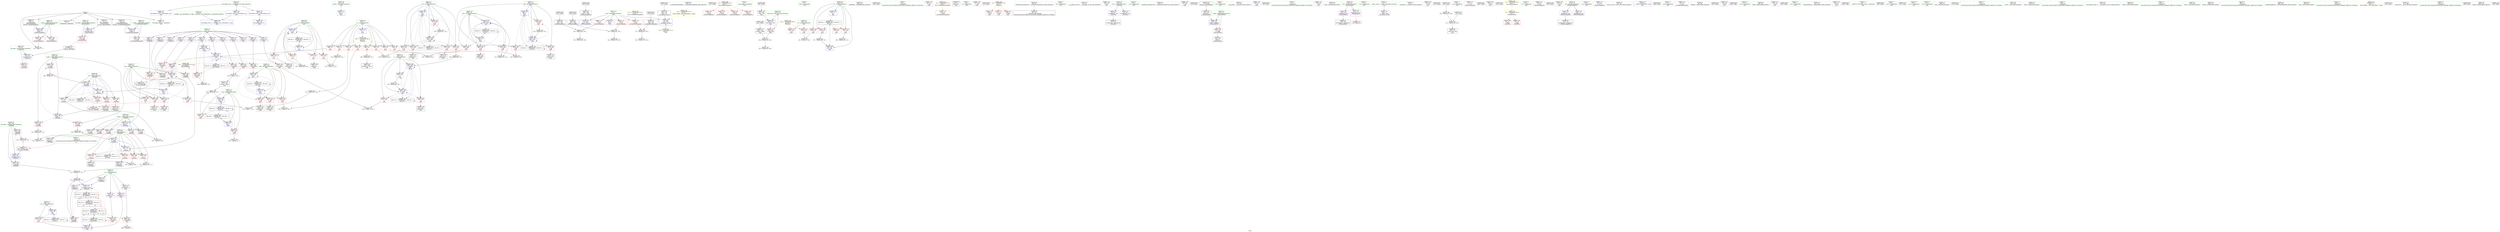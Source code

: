 digraph "SVFG" {
	label="SVFG";

	Node0x560226da3720 [shape=record,color=grey,label="{NodeID: 0\nNullPtr}"];
	Node0x560226da3720 -> Node0x560226db53e0[style=solid];
	Node0x560226da3720 -> Node0x560226db54e0[style=solid];
	Node0x560226da3720 -> Node0x560226db55b0[style=solid];
	Node0x560226da3720 -> Node0x560226db5680[style=solid];
	Node0x560226da3720 -> Node0x560226dc1630[style=solid];
	Node0x560226da3720 -> Node0x560226dcd720[style=solid];
	Node0x560226dc2360 [shape=record,color=blue,label="{NodeID: 277\n314\<--21\nretval\<--\nmain\n}"];
	Node0x560226db6070 [shape=record,color=red,label="{NodeID: 194\n254\<--241\n\<--r.addr\n_Z5Buildiii\n}"];
	Node0x560226db6070 -> Node0x560226dcda20[style=solid];
	Node0x560226db28d0 [shape=record,color=black,label="{NodeID: 111\n423\<--422\nidxprom27\<--\nmain\n}"];
	Node0x560226da2aa0 [shape=record,color=green,label="{NodeID: 28\n9\<--11\nstart\<--start_field_insensitive\nGlob }"];
	Node0x560226da2aa0 -> Node0x560226dbaec0[style=solid];
	Node0x560226da2aa0 -> Node0x560226dbaf90[style=solid];
	Node0x560226da2aa0 -> Node0x560226dbb060[style=solid];
	Node0x560226da2aa0 -> Node0x560226dc1260[style=solid];
	Node0x560226da2aa0 -> Node0x560226dc19a0[style=solid];
	Node0x560226da2aa0 -> Node0x560226dc1b40[style=solid];
	Node0x560226db7730 [shape=record,color=red,label="{NodeID: 222\n382\<--322\n\<--i\nmain\n}"];
	Node0x560226db7730 -> Node0x560226db2590[style=solid];
	Node0x560226db91f0 [shape=record,color=purple,label="{NodeID: 139\n460\<--25\narrayidx43\<--h\nmain\n}"];
	Node0x560226db91f0 -> Node0x560226dc2f90[style=solid];
	Node0x560226db3c70 [shape=record,color=green,label="{NodeID: 56\n216\<--217\n_Z13MiniTimeStampPKc\<--_Z13MiniTimeStampPKc_field_insensitive\n}"];
	Node0x560226e04040 [shape=record,color=black,label="{NodeID: 582\n197 = PHI()\n}"];
	Node0x560226dcbf20 [shape=record,color=grey,label="{NodeID: 416\n473 = Binary(472, 135, )\n}"];
	Node0x560226dcbf20 -> Node0x560226dcdd20[style=solid];
	Node0x560226dc0cb0 [shape=record,color=red,label="{NodeID: 250\n421\<--420\n\<--arrayidx26\nmain\n}"];
	Node0x560226dc0cb0 -> Node0x560226dcdea0[style=solid];
	Node0x560226dba910 [shape=record,color=red,label="{NodeID: 167\n191\<--8\n\<--stderr\n_Z9TimeStampPKcz\n}"];
	Node0x560226db54e0 [shape=record,color=black,label="{NodeID: 84\n115\<--3\nfmt\<--dummyVal\n_Z6AssertbPKcz\n1st arg _Z6AssertbPKcz }"];
	Node0x560226db54e0 -> Node0x560226dc18d0[style=solid];
	Node0x560226d9a6b0 [shape=record,color=green,label="{NodeID: 1\n7\<--1\n__dso_handle\<--dummyObj\nGlob }"];
	Node0x560226dc2430 [shape=record,color=blue,label="{NodeID: 278\n316\<--342\ntmp_start\<--conv\nmain\n}"];
	Node0x560226dc2430 -> Node0x560226db6fe0[style=dashed];
	Node0x560226db6140 [shape=record,color=red,label="{NodeID: 195\n263\<--241\n\<--r.addr\n_Z5Buildiii\n}"];
	Node0x560226db6140 -> Node0x560226dcd8a0[style=solid];
	Node0x560226db29a0 [shape=record,color=black,label="{NodeID: 112\n427\<--426\nconv30\<--cmp29\nmain\n}"];
	Node0x560226db29a0 -> Node0x560226dcc9a0[style=solid];
	Node0x560226db1660 [shape=record,color=green,label="{NodeID: 29\n20\<--22\nn\<--n_field_insensitive\nGlob }"];
	Node0x560226db1660 -> Node0x560226dbb130[style=solid];
	Node0x560226db1660 -> Node0x560226dbb200[style=solid];
	Node0x560226db1660 -> Node0x560226dbb2d0[style=solid];
	Node0x560226db1660 -> Node0x560226dbb3a0[style=solid];
	Node0x560226db1660 -> Node0x560226dbb470[style=solid];
	Node0x560226db1660 -> Node0x560226dbb540[style=solid];
	Node0x560226db1660 -> Node0x560226dbb610[style=solid];
	Node0x560226db1660 -> Node0x560226dbb6e0[style=solid];
	Node0x560226db1660 -> Node0x560226dc1330[style=solid];
	Node0x560226db7800 [shape=record,color=red,label="{NodeID: 223\n390\<--322\n\<--i\nmain\n}"];
	Node0x560226db7800 -> Node0x560226dcc220[style=solid];
	Node0x560226db92c0 [shape=record,color=purple,label="{NodeID: 140\n497\<--25\narrayidx64\<--h\nmain\n}"];
	Node0x560226db92c0 -> Node0x560226dc10c0[style=solid];
	Node0x560226db3d70 [shape=record,color=green,label="{NodeID: 57\n220\<--221\ns.addr\<--s.addr_field_insensitive\n_Z13MiniTimeStampPKc\n}"];
	Node0x560226db3d70 -> Node0x560226dbbbc0[style=solid];
	Node0x560226db3d70 -> Node0x560226dc1c10[style=solid];
	Node0x560226e04140 [shape=record,color=black,label="{NodeID: 583\n200 = PHI()\n}"];
	Node0x560226e04140 -> Node0x560226db2d90[style=solid];
	Node0x560226dcc0a0 [shape=record,color=grey,label="{NodeID: 417\n386 = Binary(385, 387, )\n}"];
	Node0x560226dcc0a0 -> Node0x560226dc26a0[style=solid];
	Node0x560226dc0d80 [shape=record,color=red,label="{NodeID: 251\n425\<--424\n\<--arrayidx28\nmain\n}"];
	Node0x560226dc0d80 -> Node0x560226dcdea0[style=solid];
	Node0x560226dba9e0 [shape=record,color=red,label="{NodeID: 168\n195\<--8\n\<--stderr\n_Z9TimeStampPKcz\n}"];
	Node0x560226db55b0 [shape=record,color=black,label="{NodeID: 85\n168\<--3\ns\<--dummyVal\n_Z9TimeStampPKcz\n0th arg _Z9TimeStampPKcz }"];
	Node0x560226db55b0 -> Node0x560226dc1a70[style=solid];
	Node0x560226d9d3a0 [shape=record,color=green,label="{NodeID: 2\n8\<--1\nstderr\<--dummyObj\nGlob }"];
	Node0x560226dc2500 [shape=record,color=blue,label="{NodeID: 279\n320\<--21\ntt\<--\nmain\n}"];
	Node0x560226dc2500 -> Node0x560226dddd90[style=dashed];
	Node0x560226db6210 [shape=record,color=red,label="{NodeID: 196\n266\<--241\n\<--r.addr\n_Z5Buildiii\n}"];
	Node0x560226db6210 -> Node0x560226db3000[style=solid];
	Node0x560226db2a70 [shape=record,color=black,label="{NodeID: 113\n459\<--458\nidxprom42\<--\nmain\n}"];
	Node0x560226db16f0 [shape=record,color=green,label="{NodeID: 30\n23\<--24\np\<--p_field_insensitive\nGlob }"];
	Node0x560226db16f0 -> Node0x560226db8690[style=solid];
	Node0x560226db16f0 -> Node0x560226db8760[style=solid];
	Node0x560226db16f0 -> Node0x560226db8830[style=solid];
	Node0x560226db16f0 -> Node0x560226db8900[style=solid];
	Node0x560226db16f0 -> Node0x560226db89d0[style=solid];
	Node0x560226db16f0 -> Node0x560226db8aa0[style=solid];
	Node0x560226db16f0 -> Node0x560226db8b70[style=solid];
	Node0x560226db16f0 -> Node0x560226db8c40[style=solid];
	Node0x560226db16f0 -> Node0x560226db8d10[style=solid];
	Node0x560226db16f0 -> Node0x560226db8de0[style=solid];
	Node0x560226db16f0 -> Node0x560226db8eb0[style=solid];
	Node0x560226db16f0 -> Node0x560226db8f80[style=solid];
	Node0x560226db78d0 [shape=record,color=red,label="{NodeID: 224\n428\<--324\n\<--imp\nmain\n}"];
	Node0x560226db78d0 -> Node0x560226dcc9a0[style=solid];
	Node0x560226db9390 [shape=record,color=purple,label="{NodeID: 141\n524\<--25\narrayidx74\<--h\nmain\n}"];
	Node0x560226db9390 -> Node0x560226dc1190[style=solid];
	Node0x560226db3e40 [shape=record,color=green,label="{NodeID: 58\n233\<--234\n_Z5Buildiii\<--_Z5Buildiii_field_insensitive\n}"];
	Node0x560226e042a0 [shape=record,color=black,label="{NodeID: 584\n206 = PHI()\n}"];
	Node0x560226dcc220 [shape=record,color=grey,label="{NodeID: 418\n391 = Binary(390, 135, )\n}"];
	Node0x560226dcc220 -> Node0x560226dc2770[style=solid];
	Node0x560226dc0e50 [shape=record,color=red,label="{NodeID: 252\n466\<--465\n\<--arrayidx46\nmain\n}"];
	Node0x560226dc0e50 -> Node0x560226dc3060[style=solid];
	Node0x560226dbaab0 [shape=record,color=red,label="{NodeID: 169\n199\<--8\n\<--stderr\n_Z9TimeStampPKcz\n}"];
	Node0x560226db5680 [shape=record,color=black,label="{NodeID: 86\n219\<--3\ns\<--dummyVal\n_Z13MiniTimeStampPKc\n0th arg _Z13MiniTimeStampPKc }"];
	Node0x560226db5680 -> Node0x560226dc1c10[style=solid];
	Node0x560226da32b0 [shape=record,color=green,label="{NodeID: 3\n10\<--1\n\<--dummyObj\nCan only get source location for instruction, argument, global var or function.}"];
	Node0x560226dc25d0 [shape=record,color=blue,label="{NodeID: 280\n322\<--21\ni\<--\nmain\n}"];
	Node0x560226dc25d0 -> Node0x560226db7590[style=dashed];
	Node0x560226dc25d0 -> Node0x560226db7660[style=dashed];
	Node0x560226dc25d0 -> Node0x560226db7730[style=dashed];
	Node0x560226dc25d0 -> Node0x560226db7800[style=dashed];
	Node0x560226dc25d0 -> Node0x560226dc2770[style=dashed];
	Node0x560226dc25d0 -> Node0x560226ddeaa0[style=dashed];
	Node0x560226db62e0 [shape=record,color=red,label="{NodeID: 197\n271\<--241\n\<--r.addr\n_Z5Buildiii\n}"];
	Node0x560226db62e0 -> Node0x560226dcbda0[style=solid];
	Node0x560226db2b40 [shape=record,color=black,label="{NodeID: 114\n464\<--463\nidxprom45\<--\nmain\n}"];
	Node0x560226db1780 [shape=record,color=green,label="{NodeID: 31\n25\<--26\nh\<--h_field_insensitive\nGlob }"];
	Node0x560226db1780 -> Node0x560226db9050[style=solid];
	Node0x560226db1780 -> Node0x560226db9120[style=solid];
	Node0x560226db1780 -> Node0x560226db91f0[style=solid];
	Node0x560226db1780 -> Node0x560226db92c0[style=solid];
	Node0x560226db1780 -> Node0x560226db9390[style=solid];
	Node0x560226db79a0 [shape=record,color=red,label="{NodeID: 225\n441\<--324\n\<--imp\nmain\n}"];
	Node0x560226db79a0 -> Node0x560226dce1a0[style=solid];
	Node0x560226db9460 [shape=record,color=purple,label="{NodeID: 142\n345\<--27\n\<--.str.5\nmain\n}"];
	Node0x560226db3f40 [shape=record,color=green,label="{NodeID: 59\n239\<--240\nl.addr\<--l.addr_field_insensitive\n_Z5Buildiii\n}"];
	Node0x560226db3f40 -> Node0x560226dbbc90[style=solid];
	Node0x560226db3f40 -> Node0x560226db5ed0[style=solid];
	Node0x560226db3f40 -> Node0x560226db5fa0[style=solid];
	Node0x560226db3f40 -> Node0x560226dc1ce0[style=solid];
	Node0x560226e04370 [shape=record,color=black,label="{NodeID: 585\n208 = PHI()\n}"];
	Node0x560226e04370 -> Node0x560226db2e60[style=solid];
	Node0x560226dcc3a0 [shape=record,color=grey,label="{NodeID: 419\n396 = Binary(395, 135, )\n}"];
	Node0x560226dcc3a0 -> Node0x560226db2660[style=solid];
	Node0x560226dc0f20 [shape=record,color=red,label="{NodeID: 253\n480\<--479\n\<--arrayidx54\nmain\n|{<s0>31}}"];
	Node0x560226dc0f20:s0 -> Node0x560226e02620[style=solid,color=red];
	Node0x560226dbab80 [shape=record,color=red,label="{NodeID: 170\n223\<--8\n\<--stderr\n_Z13MiniTimeStampPKc\n}"];
	Node0x560226db5750 [shape=record,color=black,label="{NodeID: 87\n313\<--21\nmain_ret\<--\nmain\n}"];
	Node0x560226d9bfd0 [shape=record,color=green,label="{NodeID: 4\n12\<--1\n.str\<--dummyObj\nGlob }"];
	Node0x560226dc26a0 [shape=record,color=blue,label="{NodeID: 281\n384\<--386\narrayidx11\<--dec\nmain\n}"];
	Node0x560226dc26a0 -> Node0x560226dc0b10[style=dashed];
	Node0x560226dc26a0 -> Node0x560226dc26a0[style=dashed];
	Node0x560226dc26a0 -> Node0x560226dc2840[style=dashed];
	Node0x560226db63b0 [shape=record,color=red,label="{NodeID: 198\n292\<--241\n\<--r.addr\n_Z5Buildiii\n}"];
	Node0x560226db63b0 -> Node0x560226dcd120[style=solid];
	Node0x560226db7ef0 [shape=record,color=black,label="{NodeID: 115\n478\<--477\nidxprom53\<--\nmain\n}"];
	Node0x560226db1810 [shape=record,color=green,label="{NodeID: 32\n49\<--53\nllvm.global_ctors\<--llvm.global_ctors_field_insensitive\nGlob }"];
	Node0x560226db1810 -> Node0x560226db9ef0[style=solid];
	Node0x560226db1810 -> Node0x560226db9fc0[style=solid];
	Node0x560226db1810 -> Node0x560226dba0c0[style=solid];
	Node0x560226de5990 [shape=record,color=black,label="{NodeID: 475\nMR_33V_6 = PHI(MR_33V_7, MR_33V_4, )\npts\{260000 \}\n|{|<s3>31|<s4>31|<s5>31|<s6>31}}"];
	Node0x560226de5990 -> Node0x560226dc10c0[style=dashed];
	Node0x560226de5990 -> Node0x560226dc1190[style=dashed];
	Node0x560226de5990 -> Node0x560226de1890[style=dashed];
	Node0x560226de5990:s3 -> Node0x560226db6ca0[style=dashed,color=red];
	Node0x560226de5990:s4 -> Node0x560226dc2020[style=dashed,color=red];
	Node0x560226de5990:s5 -> Node0x560226ddd890[style=dashed,color=red];
	Node0x560226de5990:s6 -> Node0x560226de2c90[style=dashed,color=red];
	Node0x560226db7a70 [shape=record,color=red,label="{NodeID: 226\n403\<--326\n\<--i15\nmain\n}"];
	Node0x560226db7a70 -> Node0x560226dce320[style=solid];
	Node0x560226db9530 [shape=record,color=purple,label="{NodeID: 143\n347\<--29\n\<--.str.6\nmain\n}"];
	Node0x560226db4010 [shape=record,color=green,label="{NodeID: 60\n241\<--242\nr.addr\<--r.addr_field_insensitive\n_Z5Buildiii\n}"];
	Node0x560226db4010 -> Node0x560226db6070[style=solid];
	Node0x560226db4010 -> Node0x560226db6140[style=solid];
	Node0x560226db4010 -> Node0x560226db6210[style=solid];
	Node0x560226db4010 -> Node0x560226db62e0[style=solid];
	Node0x560226db4010 -> Node0x560226db63b0[style=solid];
	Node0x560226db4010 -> Node0x560226dc1db0[style=solid];
	Node0x560226e044a0 [shape=record,color=black,label="{NodeID: 586\n61 = PHI()\n}"];
	Node0x560226dcc520 [shape=record,color=grey,label="{NodeID: 420\n545 = Binary(544, 186, )\n}"];
	Node0x560226dc0ff0 [shape=record,color=red,label="{NodeID: 254\n486\<--485\n\<--arrayidx57\nmain\n}"];
	Node0x560226dc0ff0 -> Node0x560226dc3200[style=solid];
	Node0x560226dbac50 [shape=record,color=red,label="{NodeID: 171\n344\<--8\n\<--stderr\nmain\n}"];
	Node0x560226db5820 [shape=record,color=black,label="{NodeID: 88\n62\<--63\n\<--_ZNSt8ios_base4InitD1Ev\nCan only get source location for instruction, argument, global var or function.}"];
	Node0x560226d9c060 [shape=record,color=green,label="{NodeID: 5\n14\<--1\n.str.2\<--dummyObj\nGlob }"];
	Node0x560226ddce90 [shape=record,color=black,label="{NodeID: 448\nMR_27V_2 = PHI(MR_27V_1, MR_27V_4, )\npts\{246 \}\n}"];
	Node0x560226dc2770 [shape=record,color=blue,label="{NodeID: 282\n322\<--391\ni\<--inc\nmain\n}"];
	Node0x560226dc2770 -> Node0x560226db7590[style=dashed];
	Node0x560226dc2770 -> Node0x560226db7660[style=dashed];
	Node0x560226dc2770 -> Node0x560226db7730[style=dashed];
	Node0x560226dc2770 -> Node0x560226db7800[style=dashed];
	Node0x560226dc2770 -> Node0x560226dc2770[style=dashed];
	Node0x560226dc2770 -> Node0x560226ddeaa0[style=dashed];
	Node0x560226db6480 [shape=record,color=red,label="{NodeID: 199\n273\<--243\n\<--step.addr\n_Z5Buildiii\n}"];
	Node0x560226db6480 -> Node0x560226dcb920[style=solid];
	Node0x560226db7f80 [shape=record,color=black,label="{NodeID: 116\n484\<--483\nidxprom56\<--\nmain\n}"];
	Node0x560226db18a0 [shape=record,color=green,label="{NodeID: 33\n54\<--55\n__cxx_global_var_init\<--__cxx_global_var_init_field_insensitive\n}"];
	Node0x560226db7b40 [shape=record,color=red,label="{NodeID: 227\n407\<--326\n\<--i15\nmain\n}"];
	Node0x560226db7b40 -> Node0x560226dcc820[style=solid];
	Node0x560226db9600 [shape=record,color=purple,label="{NodeID: 144\n368\<--29\n\<--.str.6\nmain\n}"];
	Node0x560226db40e0 [shape=record,color=green,label="{NodeID: 61\n243\<--244\nstep.addr\<--step.addr_field_insensitive\n_Z5Buildiii\n}"];
	Node0x560226db40e0 -> Node0x560226db6480[style=solid];
	Node0x560226db40e0 -> Node0x560226db6550[style=solid];
	Node0x560226db40e0 -> Node0x560226dc1e80[style=solid];
	Node0x560226e04570 [shape=record,color=black,label="{NodeID: 587\n224 = PHI()\n}"];
	Node0x560226e04570 -> Node0x560226db2f30[style=solid];
	Node0x560226dcc6a0 [shape=record,color=grey,label="{NodeID: 421\n544 = Binary(542, 543, )\n}"];
	Node0x560226dcc6a0 -> Node0x560226dcc520[style=solid];
	Node0x560226dc10c0 [shape=record,color=red,label="{NodeID: 255\n498\<--497\n\<--arrayidx64\nmain\n}"];
	Node0x560226dc10c0 -> Node0x560226dcd5a0[style=solid];
	Node0x560226dbad20 [shape=record,color=red,label="{NodeID: 172\n357\<--8\n\<--stderr\nmain\n}"];
	Node0x560226db5920 [shape=record,color=black,label="{NodeID: 89\n87\<--86\narraydecay1\<--arraydecay\n_Z3errPKcz\n}"];
	Node0x560226da2d40 [shape=record,color=green,label="{NodeID: 6\n16\<--1\n.str.3\<--dummyObj\nGlob }"];
	Node0x560226ddd390 [shape=record,color=black,label="{NodeID: 449\nMR_29V_2 = PHI(MR_29V_1, MR_29V_4, )\npts\{248 \}\n}"];
	Node0x560226dc2840 [shape=record,color=blue,label="{NodeID: 283\n398\<--394\narrayidx14\<--\nmain\n|{|<s7>31}}"];
	Node0x560226dc2840 -> Node0x560226dc0be0[style=dashed];
	Node0x560226dc2840 -> Node0x560226dc0cb0[style=dashed];
	Node0x560226dc2840 -> Node0x560226dc0d80[style=dashed];
	Node0x560226dc2840 -> Node0x560226dc0e50[style=dashed];
	Node0x560226dc2840 -> Node0x560226dc0f20[style=dashed];
	Node0x560226dc2840 -> Node0x560226dc0ff0[style=dashed];
	Node0x560226dc2840 -> Node0x560226de1390[style=dashed];
	Node0x560226dc2840:s7 -> Node0x560226de8630[style=dashed,color=red];
	Node0x560226db6550 [shape=record,color=red,label="{NodeID: 200\n300\<--243\n\<--step.addr\n_Z5Buildiii\n}"];
	Node0x560226db6550 -> Node0x560226dbcce0[style=solid];
	Node0x560226db8010 [shape=record,color=black,label="{NodeID: 117\n496\<--495\nidxprom63\<--\nmain\n}"];
	Node0x560226db1930 [shape=record,color=green,label="{NodeID: 34\n58\<--59\n_ZNSt8ios_base4InitC1Ev\<--_ZNSt8ios_base4InitC1Ev_field_insensitive\n}"];
	Node0x560226db7c10 [shape=record,color=red,label="{NodeID: 228\n412\<--326\n\<--i15\nmain\n}"];
	Node0x560226db7c10 -> Node0x560226db2730[style=solid];
	Node0x560226db96d0 [shape=record,color=purple,label="{NodeID: 145\n380\<--29\n\<--.str.6\nmain\n}"];
	Node0x560226db41b0 [shape=record,color=green,label="{NodeID: 62\n245\<--246\ni\<--i_field_insensitive\n_Z5Buildiii\n}"];
	Node0x560226db41b0 -> Node0x560226db6620[style=solid];
	Node0x560226db41b0 -> Node0x560226db66f0[style=solid];
	Node0x560226db41b0 -> Node0x560226db67c0[style=solid];
	Node0x560226db41b0 -> Node0x560226db6890[style=solid];
	Node0x560226db41b0 -> Node0x560226dc1f50[style=solid];
	Node0x560226db41b0 -> Node0x560226dc20f0[style=solid];
	Node0x560226e046a0 [shape=record,color=black,label="{NodeID: 588\n94 = PHI()\n}"];
	Node0x560226dcc820 [shape=record,color=grey,label="{NodeID: 422\n408 = Binary(407, 135, )\n}"];
	Node0x560226dcc820 -> Node0x560226dc2ab0[style=solid];
	Node0x560226dc1190 [shape=record,color=red,label="{NodeID: 256\n525\<--524\n\<--arrayidx74\nmain\n}"];
	Node0x560226dbadf0 [shape=record,color=red,label="{NodeID: 173\n540\<--8\n\<--stderr\nmain\n}"];
	Node0x560226db59f0 [shape=record,color=black,label="{NodeID: 90\n122\<--114\nfrombool\<--f\n_Z6AssertbPKcz\n}"];
	Node0x560226db59f0 -> Node0x560226dc1800[style=solid];
	Node0x560226da2dd0 [shape=record,color=green,label="{NodeID: 7\n18\<--1\n.str.4\<--dummyObj\nGlob }"];
	Node0x560226ddd890 [shape=record,color=black,label="{NodeID: 450\nMR_33V_2 = PHI(MR_33V_1, MR_33V_5, )\npts\{260000 \}\n|{<s0>22|<s1>31}}"];
	Node0x560226ddd890:s0 -> Node0x560226de2c90[style=dashed,color=blue];
	Node0x560226ddd890:s1 -> Node0x560226de5990[style=dashed,color=blue];
	Node0x560226dc2910 [shape=record,color=blue,label="{NodeID: 284\n324\<--21\nimp\<--\nmain\n}"];
	Node0x560226dc2910 -> Node0x560226db79a0[style=dashed];
	Node0x560226dc2910 -> Node0x560226ddeb90[style=dashed];
	Node0x560226dc2910 -> Node0x560226de6d90[style=dashed];
	Node0x560226db6620 [shape=record,color=red,label="{NodeID: 201\n262\<--245\n\<--i\n_Z5Buildiii\n}"];
	Node0x560226db6620 -> Node0x560226dcd8a0[style=solid];
	Node0x560226db80e0 [shape=record,color=black,label="{NodeID: 118\n523\<--522\nidxprom73\<--\nmain\n}"];
	Node0x560226db19c0 [shape=record,color=green,label="{NodeID: 35\n64\<--65\n__cxa_atexit\<--__cxa_atexit_field_insensitive\n}"];
	Node0x560226dedeb0 [shape=record,color=yellow,style=double,label="{NodeID: 561\n11V_2 = CSCHI(MR_11V_1)\npts\{11 \}\nCS[]}"];
	Node0x560226db7ce0 [shape=record,color=red,label="{NodeID: 229\n422\<--326\n\<--i15\nmain\n}"];
	Node0x560226db7ce0 -> Node0x560226db28d0[style=solid];
	Node0x560226db97a0 [shape=record,color=purple,label="{NodeID: 146\n360\<--31\n\<--.str.7\nmain\n}"];
	Node0x560226db4280 [shape=record,color=green,label="{NodeID: 63\n247\<--248\ni8\<--i8_field_insensitive\n_Z5Buildiii\n}"];
	Node0x560226db4280 -> Node0x560226db6960[style=solid];
	Node0x560226db4280 -> Node0x560226db6a30[style=solid];
	Node0x560226db4280 -> Node0x560226db6b00[style=solid];
	Node0x560226db4280 -> Node0x560226db6bd0[style=solid];
	Node0x560226db4280 -> Node0x560226dc21c0[style=solid];
	Node0x560226db4280 -> Node0x560226dc2290[style=solid];
	Node0x560226e04770 [shape=record,color=black,label="{NodeID: 589\n98 = PHI()\n}"];
	Node0x560226dde7d0 [shape=record,color=yellow,style=double,label="{NodeID: 506\n2V_1 = ENCHI(MR_2V_0)\npts\{1 \}\nFun[_Z9TimeStampPKcz]}"];
	Node0x560226dde7d0 -> Node0x560226dba840[style=dashed];
	Node0x560226dde7d0 -> Node0x560226dba910[style=dashed];
	Node0x560226dde7d0 -> Node0x560226dba9e0[style=dashed];
	Node0x560226dde7d0 -> Node0x560226dbaab0[style=dashed];
	Node0x560226dcc9a0 [shape=record,color=grey,label="{NodeID: 423\n429 = Binary(428, 427, )\n}"];
	Node0x560226dcc9a0 -> Node0x560226dc2b80[style=solid];
	Node0x560226dc1260 [shape=record,color=blue,label="{NodeID: 257\n9\<--10\nstart\<--\nGlob }"];
	Node0x560226dbaec0 [shape=record,color=red,label="{NodeID: 174\n183\<--9\n\<--start\n_Z9TimeStampPKcz\n}"];
	Node0x560226dbaec0 -> Node0x560226dcb620[style=solid];
	Node0x560226db5ac0 [shape=record,color=black,label="{NodeID: 91\n126\<--125\ntobool\<--\n_Z6AssertbPKcz\n}"];
	Node0x560226da1d30 [shape=record,color=green,label="{NodeID: 8\n21\<--1\n\<--dummyObj\nCan only get source location for instruction, argument, global var or function.}"];
	Node0x560226dddd90 [shape=record,color=black,label="{NodeID: 451\nMR_44V_3 = PHI(MR_44V_4, MR_44V_2, )\npts\{321 \}\n}"];
	Node0x560226dddd90 -> Node0x560226db7250[style=dashed];
	Node0x560226dddd90 -> Node0x560226db7320[style=dashed];
	Node0x560226dddd90 -> Node0x560226db73f0[style=dashed];
	Node0x560226dddd90 -> Node0x560226db74c0[style=dashed];
	Node0x560226dddd90 -> Node0x560226dc3610[style=dashed];
	Node0x560226dc29e0 [shape=record,color=blue,label="{NodeID: 285\n326\<--21\ni15\<--\nmain\n}"];
	Node0x560226dc29e0 -> Node0x560226db7a70[style=dashed];
	Node0x560226dc29e0 -> Node0x560226db7b40[style=dashed];
	Node0x560226dc29e0 -> Node0x560226db7c10[style=dashed];
	Node0x560226dc29e0 -> Node0x560226db7ce0[style=dashed];
	Node0x560226dc29e0 -> Node0x560226db7db0[style=dashed];
	Node0x560226dc29e0 -> Node0x560226dc2d20[style=dashed];
	Node0x560226dc29e0 -> Node0x560226ddf090[style=dashed];
	Node0x560226db66f0 [shape=record,color=red,label="{NodeID: 202\n270\<--245\n\<--i\n_Z5Buildiii\n}"];
	Node0x560226db66f0 -> Node0x560226dcbda0[style=solid];
	Node0x560226db81b0 [shape=record,color=black,label="{NodeID: 119\n542\<--541\nconv84\<--call83\nmain\n}"];
	Node0x560226db81b0 -> Node0x560226dcc6a0[style=solid];
	Node0x560226db1a50 [shape=record,color=green,label="{NodeID: 36\n63\<--69\n_ZNSt8ios_base4InitD1Ev\<--_ZNSt8ios_base4InitD1Ev_field_insensitive\n}"];
	Node0x560226db1a50 -> Node0x560226db5820[style=solid];
	Node0x560226de6d90 [shape=record,color=black,label="{NodeID: 479\nMR_48V_5 = PHI(MR_48V_6, MR_48V_4, )\npts\{325 \}\n}"];
	Node0x560226de6d90 -> Node0x560226db78d0[style=dashed];
	Node0x560226de6d90 -> Node0x560226db79a0[style=dashed];
	Node0x560226de6d90 -> Node0x560226dc2b80[style=dashed];
	Node0x560226de6d90 -> Node0x560226ddeb90[style=dashed];
	Node0x560226de6d90 -> Node0x560226de6d90[style=dashed];
	Node0x560226db7db0 [shape=record,color=red,label="{NodeID: 230\n437\<--326\n\<--i15\nmain\n}"];
	Node0x560226db7db0 -> Node0x560226dccca0[style=solid];
	Node0x560226db9870 [shape=record,color=purple,label="{NodeID: 147\n364\<--33\n\<--.str.8\nmain\n}"];
	Node0x560226db4350 [shape=record,color=green,label="{NodeID: 64\n311\<--312\nmain\<--main_field_insensitive\n}"];
	Node0x560226e04840 [shape=record,color=black,label="{NodeID: 590\n181 = PHI()\n}"];
	Node0x560226e04840 -> Node0x560226db2cc0[style=solid];
	Node0x560226dccb20 [shape=record,color=grey,label="{NodeID: 424\n537 = Binary(536, 135, )\n}"];
	Node0x560226dccb20 -> Node0x560226dc3610[style=solid];
	Node0x560226dc1330 [shape=record,color=blue,label="{NodeID: 258\n20\<--21\nn\<--\nGlob }"];
	Node0x560226dc1330 -> Node0x560226de8a10[style=dashed];
	Node0x560226dbaf90 [shape=record,color=red,label="{NodeID: 175\n202\<--9\n\<--start\n_Z9TimeStampPKcz\n}"];
	Node0x560226dbaf90 -> Node0x560226dbd160[style=solid];
	Node0x560226db5b90 [shape=record,color=black,label="{NodeID: 92\n129\<--128\narraydecay1\<--arraydecay\n_Z6AssertbPKcz\n}"];
	Node0x560226da1dc0 [shape=record,color=green,label="{NodeID: 9\n27\<--1\n.str.5\<--dummyObj\nGlob }"];
	Node0x560226ddeaa0 [shape=record,color=black,label="{NodeID: 452\nMR_46V_2 = PHI(MR_46V_4, MR_46V_1, )\npts\{323 \}\n}"];
	Node0x560226ddeaa0 -> Node0x560226dc25d0[style=dashed];
	Node0x560226dc2ab0 [shape=record,color=blue,label="{NodeID: 286\n328\<--408\nj\<--add19\nmain\n}"];
	Node0x560226dc2ab0 -> Node0x560226dbfd80[style=dashed];
	Node0x560226dc2ab0 -> Node0x560226dbfe10[style=dashed];
	Node0x560226dc2ab0 -> Node0x560226dbfee0[style=dashed];
	Node0x560226dc2ab0 -> Node0x560226dc2ab0[style=dashed];
	Node0x560226dc2ab0 -> Node0x560226dc2c50[style=dashed];
	Node0x560226dc2ab0 -> Node0x560226ddf590[style=dashed];
	Node0x560226db67c0 [shape=record,color=red,label="{NodeID: 203\n276\<--245\n\<--i\n_Z5Buildiii\n}"];
	Node0x560226db67c0 -> Node0x560226db30d0[style=solid];
	Node0x560226db8280 [shape=record,color=purple,label="{NodeID: 120\n60\<--4\n\<--_ZStL8__ioinit\n__cxx_global_var_init\n}"];
	Node0x560226db1ae0 [shape=record,color=green,label="{NodeID: 37\n76\<--77\n_Z3errPKcz\<--_Z3errPKcz_field_insensitive\n}"];
	Node0x560226dbfd80 [shape=record,color=red,label="{NodeID: 231\n411\<--328\n\<--j\nmain\n}"];
	Node0x560226dbfd80 -> Node0x560226dce620[style=solid];
	Node0x560226db9940 [shape=record,color=purple,label="{NodeID: 148\n444\<--35\n\<--.str.9\nmain\n}"];
	Node0x560226db4450 [shape=record,color=green,label="{NodeID: 65\n314\<--315\nretval\<--retval_field_insensitive\nmain\n}"];
	Node0x560226db4450 -> Node0x560226dc2360[style=solid];
	Node0x560226e049a0 [shape=record,color=black,label="{NodeID: 591\n527 = PHI()\n}"];
	Node0x560226dccca0 [shape=record,color=grey,label="{NodeID: 425\n438 = Binary(437, 135, )\n}"];
	Node0x560226dccca0 -> Node0x560226dc2d20[style=solid];
	Node0x560226dc1430 [shape=record,color=blue,label="{NodeID: 259\n567\<--50\nllvm.global_ctors_0\<--\nGlob }"];
	Node0x560226dbb060 [shape=record,color=red,label="{NodeID: 176\n226\<--9\n\<--start\n_Z13MiniTimeStampPKc\n}"];
	Node0x560226dbb060 -> Node0x560226dcce20[style=solid];
	Node0x560226db5c60 [shape=record,color=black,label="{NodeID: 93\n144\<--151\n_Z1Rv_ret\<--add\n_Z1Rv\n}"];
	Node0x560226da1e50 [shape=record,color=green,label="{NodeID: 10\n29\<--1\n.str.6\<--dummyObj\nGlob }"];
	Node0x560226ddeb90 [shape=record,color=black,label="{NodeID: 453\nMR_48V_2 = PHI(MR_48V_4, MR_48V_1, )\npts\{325 \}\n}"];
	Node0x560226ddeb90 -> Node0x560226dc2910[style=dashed];
	Node0x560226dc2b80 [shape=record,color=blue,label="{NodeID: 287\n324\<--429\nimp\<--or\nmain\n}"];
	Node0x560226dc2b80 -> Node0x560226de6d90[style=dashed];
	Node0x560226db6890 [shape=record,color=red,label="{NodeID: 204\n281\<--245\n\<--i\n_Z5Buildiii\n}"];
	Node0x560226db6890 -> Node0x560226db31a0[style=solid];
	Node0x560226db8350 [shape=record,color=purple,label="{NodeID: 121\n187\<--12\n\<--.str\n_Z9TimeStampPKcz\n}"];
	Node0x560226db1ba0 [shape=record,color=green,label="{NodeID: 38\n81\<--82\nfmt.addr\<--fmt.addr_field_insensitive\n_Z3errPKcz\n}"];
	Node0x560226db1ba0 -> Node0x560226dbb7b0[style=solid];
	Node0x560226db1ba0 -> Node0x560226dc1730[style=solid];
	Node0x560226e01fa0 [shape=record,color=black,label="{NodeID: 564\n381 = PHI()\n}"];
	Node0x560226dbcce0 [shape=record,color=grey,label="{NodeID: 398\n301 = Binary(300, 135, )\n|{<s0>22}}"];
	Node0x560226dbcce0:s0 -> Node0x560226e027a0[style=solid,color=red];
	Node0x560226dbfe10 [shape=record,color=red,label="{NodeID: 232\n418\<--328\n\<--j\nmain\n}"];
	Node0x560226dbfe10 -> Node0x560226db2800[style=solid];
	Node0x560226db9a10 [shape=record,color=purple,label="{NodeID: 149\n502\<--37\n\<--.str.10\nmain\n}"];
	Node0x560226db4520 [shape=record,color=green,label="{NodeID: 66\n316\<--317\ntmp_start\<--tmp_start_field_insensitive\nmain\n}"];
	Node0x560226db4520 -> Node0x560226db6fe0[style=solid];
	Node0x560226db4520 -> Node0x560226dc2430[style=solid];
	Node0x560226e04a70 [shape=record,color=black,label="{NodeID: 592\n534 = PHI()\n}"];
	Node0x560226dea2e0 [shape=record,color=yellow,style=double,label="{NodeID: 509\n2V_1 = ENCHI(MR_2V_0)\npts\{1 \}\nFun[_Z6AssertbPKcz]|{<s0>7}}"];
	Node0x560226dea2e0:s0 -> Node0x560226dea5b0[style=dashed,color=red];
	Node0x560226dcce20 [shape=record,color=grey,label="{NodeID: 426\n227 = Binary(225, 226, )\n}"];
	Node0x560226dcce20 -> Node0x560226dccfa0[style=solid];
	Node0x560226dc1530 [shape=record,color=blue,label="{NodeID: 260\n568\<--51\nllvm.global_ctors_1\<--_GLOBAL__sub_I_Burunduk1_2_0.cpp\nGlob }"];
	Node0x560226dbb130 [shape=record,color=red,label="{NodeID: 177\n373\<--20\n\<--n\nmain\n}"];
	Node0x560226dbb130 -> Node0x560226dbcfe0[style=solid];
	Node0x560226db5d30 [shape=record,color=black,label="{NodeID: 94\n160\<--157\nconv\<--call\n__cxx_global_var_init.1\n}"];
	Node0x560226db5d30 -> Node0x560226dc19a0[style=solid];
	Node0x560226d9c1e0 [shape=record,color=green,label="{NodeID: 11\n31\<--1\n.str.7\<--dummyObj\nGlob }"];
	Node0x560226ddf090 [shape=record,color=black,label="{NodeID: 454\nMR_50V_2 = PHI(MR_50V_4, MR_50V_1, )\npts\{327 \}\n}"];
	Node0x560226ddf090 -> Node0x560226dc29e0[style=dashed];
	Node0x560226dc2c50 [shape=record,color=blue,label="{NodeID: 288\n328\<--433\nj\<--inc32\nmain\n}"];
	Node0x560226dc2c50 -> Node0x560226dbfd80[style=dashed];
	Node0x560226dc2c50 -> Node0x560226dbfe10[style=dashed];
	Node0x560226dc2c50 -> Node0x560226dbfee0[style=dashed];
	Node0x560226dc2c50 -> Node0x560226dc2ab0[style=dashed];
	Node0x560226dc2c50 -> Node0x560226dc2c50[style=dashed];
	Node0x560226dc2c50 -> Node0x560226ddf590[style=dashed];
	Node0x560226db6960 [shape=record,color=red,label="{NodeID: 205\n291\<--247\n\<--i8\n_Z5Buildiii\n}"];
	Node0x560226db6960 -> Node0x560226dcd120[style=solid];
	Node0x560226db8420 [shape=record,color=purple,label="{NodeID: 122\n196\<--14\n\<--.str.2\n_Z9TimeStampPKcz\n}"];
	Node0x560226db1c70 [shape=record,color=green,label="{NodeID: 39\n83\<--84\nlist\<--list_field_insensitive\n_Z3errPKcz\n}"];
	Node0x560226db1c70 -> Node0x560226dba1c0[style=solid];
	Node0x560226db1c70 -> Node0x560226dba290[style=solid];
	Node0x560226e020a0 [shape=record,color=black,label="{NodeID: 565\n445 = PHI()\n}"];
	Node0x560226dbce60 [shape=record,color=grey,label="{NodeID: 399\n288 = Binary(287, 135, )\n}"];
	Node0x560226dbce60 -> Node0x560226dc21c0[style=solid];
	Node0x560226dbfee0 [shape=record,color=red,label="{NodeID: 233\n432\<--328\n\<--j\nmain\n}"];
	Node0x560226dbfee0 -> Node0x560226dcbc20[style=solid];
	Node0x560226db9ae0 [shape=record,color=purple,label="{NodeID: 150\n503\<--39\n\<--.str.11\nmain\n}"];
	Node0x560226db45f0 [shape=record,color=green,label="{NodeID: 67\n318\<--319\ntn\<--tn_field_insensitive\nmain\n}"];
	Node0x560226db45f0 -> Node0x560226db70b0[style=solid];
	Node0x560226db45f0 -> Node0x560226db7180[style=solid];
	Node0x560226e04b40 [shape=record,color=black,label="{NodeID: 593\n341 = PHI()\n}"];
	Node0x560226e04b40 -> Node0x560226db3410[style=solid];
	Node0x560226dccfa0 [shape=record,color=grey,label="{NodeID: 427\n228 = Binary(227, 186, )\n}"];
	Node0x560226dc1630 [shape=record,color=blue, style = dotted,label="{NodeID: 261\n569\<--3\nllvm.global_ctors_2\<--dummyVal\nGlob }"];
	Node0x560226dbb200 [shape=record,color=red,label="{NodeID: 178\n394\<--20\n\<--n\nmain\n}"];
	Node0x560226dbb200 -> Node0x560226dc2840[style=solid];
	Node0x560226db5e00 [shape=record,color=black,label="{NodeID: 95\n175\<--174\narraydecay1\<--arraydecay\n_Z9TimeStampPKcz\n}"];
	Node0x560226d9c2b0 [shape=record,color=green,label="{NodeID: 12\n33\<--1\n.str.8\<--dummyObj\nGlob }"];
	Node0x560226ddf590 [shape=record,color=black,label="{NodeID: 455\nMR_52V_2 = PHI(MR_52V_3, MR_52V_1, )\npts\{329 \}\n}"];
	Node0x560226ddf590 -> Node0x560226dc2ab0[style=dashed];
	Node0x560226ddf590 -> Node0x560226ddf590[style=dashed];
	Node0x560226dc2d20 [shape=record,color=blue,label="{NodeID: 289\n326\<--438\ni15\<--inc35\nmain\n}"];
	Node0x560226dc2d20 -> Node0x560226db7a70[style=dashed];
	Node0x560226dc2d20 -> Node0x560226db7b40[style=dashed];
	Node0x560226dc2d20 -> Node0x560226db7c10[style=dashed];
	Node0x560226dc2d20 -> Node0x560226db7ce0[style=dashed];
	Node0x560226dc2d20 -> Node0x560226db7db0[style=dashed];
	Node0x560226dc2d20 -> Node0x560226dc2d20[style=dashed];
	Node0x560226dc2d20 -> Node0x560226ddf090[style=dashed];
	Node0x560226db6a30 [shape=record,color=red,label="{NodeID: 206\n295\<--247\n\<--i8\n_Z5Buildiii\n|{<s0>22}}"];
	Node0x560226db6a30:s0 -> Node0x560226e023d0[style=solid,color=red];
	Node0x560226db84f0 [shape=record,color=purple,label="{NodeID: 123\n205\<--16\n\<--.str.3\n_Z9TimeStampPKcz\n}"];
	Node0x560226db1d40 [shape=record,color=green,label="{NodeID: 40\n89\<--90\nllvm.va_start\<--llvm.va_start_field_insensitive\n}"];
	Node0x560226e021a0 [shape=record,color=black,label="{NodeID: 566\n541 = PHI()\n}"];
	Node0x560226e021a0 -> Node0x560226db81b0[style=solid];
	Node0x560226dbcfe0 [shape=record,color=grey,label="{NodeID: 400\n374 = Binary(373, 135, )\n}"];
	Node0x560226dbcfe0 -> Node0x560226dcd2a0[style=solid];
	Node0x560226dbffb0 [shape=record,color=red,label="{NodeID: 234\n457\<--330\n\<--M\nmain\n}"];
	Node0x560226dbffb0 -> Node0x560226dc2f90[style=solid];
	Node0x560226db9bb0 [shape=record,color=purple,label="{NodeID: 151\n504\<--41\n\<--__PRETTY_FUNCTION__.main\nmain\n}"];
	Node0x560226db46c0 [shape=record,color=green,label="{NodeID: 68\n320\<--321\ntt\<--tt_field_insensitive\nmain\n}"];
	Node0x560226db46c0 -> Node0x560226db7250[style=solid];
	Node0x560226db46c0 -> Node0x560226db7320[style=solid];
	Node0x560226db46c0 -> Node0x560226db73f0[style=solid];
	Node0x560226db46c0 -> Node0x560226db74c0[style=solid];
	Node0x560226db46c0 -> Node0x560226dc2500[style=solid];
	Node0x560226db46c0 -> Node0x560226dc3610[style=solid];
	Node0x560226e04ca0 [shape=record,color=black,label="{NodeID: 594\n346 = PHI()\n}"];
	Node0x560226dcd120 [shape=record,color=grey,label="{NodeID: 428\n293 = cmp(291, 292, )\n}"];
	Node0x560226dc1730 [shape=record,color=blue,label="{NodeID: 262\n81\<--80\nfmt.addr\<--fmt\n_Z3errPKcz\n}"];
	Node0x560226dc1730 -> Node0x560226dbb7b0[style=dashed];
	Node0x560226dbb2d0 [shape=record,color=red,label="{NodeID: 179\n395\<--20\n\<--n\nmain\n}"];
	Node0x560226dbb2d0 -> Node0x560226dcc3a0[style=solid];
	Node0x560226db2cc0 [shape=record,color=black,label="{NodeID: 96\n182\<--181\nconv\<--call\n_Z9TimeStampPKcz\n}"];
	Node0x560226db2cc0 -> Node0x560226dcb620[style=solid];
	Node0x560226d9c380 [shape=record,color=green,label="{NodeID: 13\n35\<--1\n.str.9\<--dummyObj\nGlob }"];
	Node0x560226ddfa90 [shape=record,color=black,label="{NodeID: 456\nMR_54V_2 = PHI(MR_54V_3, MR_54V_1, )\npts\{331 \}\n}"];
	Node0x560226ddfa90 -> Node0x560226dc2df0[style=dashed];
	Node0x560226ddfa90 -> Node0x560226ddfa90[style=dashed];
	Node0x560226dc2df0 [shape=record,color=blue,label="{NodeID: 290\n330\<--450\nM\<--\nmain\n}"];
	Node0x560226dc2df0 -> Node0x560226dbffb0[style=dashed];
	Node0x560226dc2df0 -> Node0x560226ddfa90[style=dashed];
	Node0x560226db6b00 [shape=record,color=red,label="{NodeID: 207\n296\<--247\n\<--i8\n_Z5Buildiii\n}"];
	Node0x560226db6b00 -> Node0x560226db3270[style=solid];
	Node0x560226db85c0 [shape=record,color=purple,label="{NodeID: 124\n230\<--18\n\<--.str.4\n_Z13MiniTimeStampPKc\n}"];
	Node0x560226db1e40 [shape=record,color=green,label="{NodeID: 41\n95\<--96\nvfprintf\<--vfprintf_field_insensitive\n}"];
	Node0x560226e02300 [shape=record,color=black,label="{NodeID: 567\n547 = PHI()\n}"];
	Node0x560226dbd160 [shape=record,color=grey,label="{NodeID: 401\n203 = Binary(201, 202, )\n}"];
	Node0x560226dbd160 -> Node0x560226dbd2e0[style=solid];
	Node0x560226dc0080 [shape=record,color=red,label="{NodeID: 235\n453\<--332\n\<--i38\nmain\n}"];
	Node0x560226dc0080 -> Node0x560226dce4a0[style=solid];
	Node0x560226db9c80 [shape=record,color=purple,label="{NodeID: 152\n526\<--43\n\<--.str.12\nmain\n}"];
	Node0x560226db4790 [shape=record,color=green,label="{NodeID: 69\n322\<--323\ni\<--i_field_insensitive\nmain\n}"];
	Node0x560226db4790 -> Node0x560226db7590[style=solid];
	Node0x560226db4790 -> Node0x560226db7660[style=solid];
	Node0x560226db4790 -> Node0x560226db7730[style=solid];
	Node0x560226db4790 -> Node0x560226db7800[style=solid];
	Node0x560226db4790 -> Node0x560226dc25d0[style=solid];
	Node0x560226db4790 -> Node0x560226dc2770[style=solid];
	Node0x560226e04d70 [shape=record,color=black,label="{NodeID: 595\n348 = PHI()\n}"];
	Node0x560226dea5b0 [shape=record,color=yellow,style=double,label="{NodeID: 512\n2V_1 = ENCHI(MR_2V_0)\npts\{1 \}\nFun[_Z3errPKcz]}"];
	Node0x560226dea5b0 -> Node0x560226dba6a0[style=dashed];
	Node0x560226dea5b0 -> Node0x560226dba770[style=dashed];
	Node0x560226dcd2a0 [shape=record,color=grey,label="{NodeID: 429\n375 = cmp(372, 374, )\n}"];
	Node0x560226dc1800 [shape=record,color=blue,label="{NodeID: 263\n116\<--122\nf.addr\<--frombool\n_Z6AssertbPKcz\n}"];
	Node0x560226dc1800 -> Node0x560226dbb880[style=dashed];
	Node0x560226dbb3a0 [shape=record,color=red,label="{NodeID: 180\n404\<--20\n\<--n\nmain\n}"];
	Node0x560226dbb3a0 -> Node0x560226dce320[style=solid];
	Node0x560226db2d90 [shape=record,color=black,label="{NodeID: 97\n201\<--200\nconv7\<--call6\n_Z9TimeStampPKcz\n}"];
	Node0x560226db2d90 -> Node0x560226dbd160[style=solid];
	Node0x560226da1f80 [shape=record,color=green,label="{NodeID: 14\n37\<--1\n.str.10\<--dummyObj\nGlob }"];
	Node0x560226ddff90 [shape=record,color=black,label="{NodeID: 457\nMR_56V_2 = PHI(MR_56V_3, MR_56V_1, )\npts\{333 \}\n}"];
	Node0x560226ddff90 -> Node0x560226dc2ec0[style=dashed];
	Node0x560226ddff90 -> Node0x560226ddff90[style=dashed];
	Node0x560226dc2ec0 [shape=record,color=blue,label="{NodeID: 291\n332\<--21\ni38\<--\nmain\n}"];
	Node0x560226dc2ec0 -> Node0x560226dc0080[style=dashed];
	Node0x560226dc2ec0 -> Node0x560226dc0150[style=dashed];
	Node0x560226dc2ec0 -> Node0x560226dc0220[style=dashed];
	Node0x560226dc2ec0 -> Node0x560226dc3060[style=dashed];
	Node0x560226dc2ec0 -> Node0x560226ddff90[style=dashed];
	Node0x560226db6bd0 [shape=record,color=red,label="{NodeID: 208\n304\<--247\n\<--i8\n_Z5Buildiii\n}"];
	Node0x560226db6bd0 -> Node0x560226db3340[style=solid];
	Node0x560226db8690 [shape=record,color=purple,label="{NodeID: 125\n283\<--23\narrayidx7\<--p\n_Z5Buildiii\n}"];
	Node0x560226db8690 -> Node0x560226db6d70[style=solid];
	Node0x560226db1f40 [shape=record,color=green,label="{NodeID: 42\n99\<--100\nfflush\<--fflush_field_insensitive\n}"];
	Node0x560226e023d0 [shape=record,color=black,label="{NodeID: 568\n236 = PHI(295, 476, )\n0th arg _Z5Buildiii }"];
	Node0x560226e023d0 -> Node0x560226dc1ce0[style=solid];
	Node0x560226dbd2e0 [shape=record,color=grey,label="{NodeID: 402\n204 = Binary(203, 186, )\n}"];
	Node0x560226dc0150 [shape=record,color=red,label="{NodeID: 236\n458\<--332\n\<--i38\nmain\n}"];
	Node0x560226dc0150 -> Node0x560226db2a70[style=solid];
	Node0x560226db9d50 [shape=record,color=purple,label="{NodeID: 153\n533\<--45\n\<--.str.13\nmain\n}"];
	Node0x560226db4860 [shape=record,color=green,label="{NodeID: 70\n324\<--325\nimp\<--imp_field_insensitive\nmain\n}"];
	Node0x560226db4860 -> Node0x560226db78d0[style=solid];
	Node0x560226db4860 -> Node0x560226db79a0[style=solid];
	Node0x560226db4860 -> Node0x560226dc2910[style=solid];
	Node0x560226db4860 -> Node0x560226dc2b80[style=solid];
	Node0x560226e04e40 [shape=record,color=black,label="{NodeID: 596\n361 = PHI()\n}"];
	Node0x560226dcd420 [shape=record,color=grey,label="{NodeID: 430\n493 = cmp(491, 492, )\n}"];
	Node0x560226dc18d0 [shape=record,color=blue,label="{NodeID: 264\n118\<--115\nfmt.addr\<--fmt\n_Z6AssertbPKcz\n}"];
	Node0x560226dc18d0 -> Node0x560226dbb950[style=dashed];
	Node0x560226dbb470 [shape=record,color=red,label="{NodeID: 181\n454\<--20\n\<--n\nmain\n}"];
	Node0x560226dbb470 -> Node0x560226dce4a0[style=solid];
	Node0x560226db2e60 [shape=record,color=black,label="{NodeID: 98\n209\<--208\nconv12\<--call11\n_Z9TimeStampPKcz\n}"];
	Node0x560226db2e60 -> Node0x560226dc1b40[style=solid];
	Node0x560226da2010 [shape=record,color=green,label="{NodeID: 15\n39\<--1\n.str.11\<--dummyObj\nGlob }"];
	Node0x560226de0490 [shape=record,color=black,label="{NodeID: 458\nMR_58V_2 = PHI(MR_58V_3, MR_58V_1, )\npts\{335 \}\n}"];
	Node0x560226de0490 -> Node0x560226dc3130[style=dashed];
	Node0x560226de0490 -> Node0x560226de0490[style=dashed];
	Node0x560226dc2f90 [shape=record,color=blue,label="{NodeID: 292\n460\<--457\narrayidx43\<--\nmain\n}"];
	Node0x560226dc2f90 -> Node0x560226dc2f90[style=dashed];
	Node0x560226dc2f90 -> Node0x560226de5990[style=dashed];
	Node0x560226db6ca0 [shape=record,color=red,label="{NodeID: 209\n269\<--268\n\<--arrayidx\n_Z5Buildiii\n}"];
	Node0x560226db6ca0 -> Node0x560226dbd8e0[style=solid];
	Node0x560226db8760 [shape=record,color=purple,label="{NodeID: 126\n298\<--23\narrayidx14\<--p\n_Z5Buildiii\n}"];
	Node0x560226db8760 -> Node0x560226db6e40[style=solid];
	Node0x560226db2040 [shape=record,color=green,label="{NodeID: 43\n110\<--111\n_Z6AssertbPKcz\<--_Z6AssertbPKcz_field_insensitive\n}"];
	Node0x560226e02620 [shape=record,color=black,label="{NodeID: 569\n237 = PHI(299, 480, )\n1st arg _Z5Buildiii }"];
	Node0x560226e02620 -> Node0x560226dc1db0[style=solid];
	Node0x560226de8630 [shape=record,color=yellow,style=double,label="{NodeID: 486\n31V_1 = ENCHI(MR_31V_0)\npts\{240000 \}\nFun[_Z5Buildiii]|{|<s3>22}}"];
	Node0x560226de8630 -> Node0x560226db6d70[style=dashed];
	Node0x560226de8630 -> Node0x560226db6e40[style=dashed];
	Node0x560226de8630 -> Node0x560226db6f10[style=dashed];
	Node0x560226de8630:s3 -> Node0x560226de8630[style=dashed,color=red];
	Node0x560226dbd460 [shape=record,color=grey,label="{NodeID: 403\n513 = Binary(512, 135, )\n}"];
	Node0x560226dbd460 -> Node0x560226dc33a0[style=solid];
	Node0x560226dc0220 [shape=record,color=red,label="{NodeID: 237\n463\<--332\n\<--i38\nmain\n}"];
	Node0x560226dc0220 -> Node0x560226db2b40[style=solid];
	Node0x560226db9e20 [shape=record,color=purple,label="{NodeID: 154\n546\<--47\n\<--.str.14\nmain\n}"];
	Node0x560226db4930 [shape=record,color=green,label="{NodeID: 71\n326\<--327\ni15\<--i15_field_insensitive\nmain\n}"];
	Node0x560226db4930 -> Node0x560226db7a70[style=solid];
	Node0x560226db4930 -> Node0x560226db7b40[style=solid];
	Node0x560226db4930 -> Node0x560226db7c10[style=solid];
	Node0x560226db4930 -> Node0x560226db7ce0[style=solid];
	Node0x560226db4930 -> Node0x560226db7db0[style=solid];
	Node0x560226db4930 -> Node0x560226dc29e0[style=solid];
	Node0x560226db4930 -> Node0x560226dc2d20[style=solid];
	Node0x560226e04f40 [shape=record,color=black,label="{NodeID: 597\n365 = PHI()\n}"];
	Node0x560226dea7a0 [shape=record,color=yellow,style=double,label="{NodeID: 514\n11V_1 = ENCHI(MR_11V_0)\npts\{11 \}\nFun[_GLOBAL__sub_I_Burunduk1_2_0.cpp]|{<s0>38}}"];
	Node0x560226dea7a0:s0 -> Node0x560226dc19a0[style=dashed,color=red];
	Node0x560226dcd5a0 [shape=record,color=grey,label="{NodeID: 431\n499 = cmp(498, 21, )\n}"];
	Node0x560226dc19a0 [shape=record,color=blue,label="{NodeID: 265\n9\<--160\nstart\<--conv\n__cxx_global_var_init.1\n|{<s0>38}}"];
	Node0x560226dc19a0:s0 -> Node0x560226dedeb0[style=dashed,color=blue];
	Node0x560226dbb540 [shape=record,color=red,label="{NodeID: 182\n472\<--20\n\<--n\nmain\n}"];
	Node0x560226dbb540 -> Node0x560226dcbf20[style=solid];
	Node0x560226db2f30 [shape=record,color=black,label="{NodeID: 99\n225\<--224\nconv\<--call\n_Z13MiniTimeStampPKc\n}"];
	Node0x560226db2f30 -> Node0x560226dcce20[style=solid];
	Node0x560226da20e0 [shape=record,color=green,label="{NodeID: 16\n41\<--1\n__PRETTY_FUNCTION__.main\<--dummyObj\nGlob }"];
	Node0x560226de0990 [shape=record,color=black,label="{NodeID: 459\nMR_60V_2 = PHI(MR_60V_3, MR_60V_1, )\npts\{337 \}\n}"];
	Node0x560226de0990 -> Node0x560226dc32d0[style=dashed];
	Node0x560226de0990 -> Node0x560226de0990[style=dashed];
	Node0x560226dc3060 [shape=record,color=blue,label="{NodeID: 293\n332\<--466\ni38\<--\nmain\n}"];
	Node0x560226dc3060 -> Node0x560226dc0080[style=dashed];
	Node0x560226dc3060 -> Node0x560226dc0150[style=dashed];
	Node0x560226dc3060 -> Node0x560226dc0220[style=dashed];
	Node0x560226dc3060 -> Node0x560226dc3060[style=dashed];
	Node0x560226dc3060 -> Node0x560226ddff90[style=dashed];
	Node0x560226db6d70 [shape=record,color=red,label="{NodeID: 210\n284\<--283\n\<--arrayidx7\n_Z5Buildiii\n}"];
	Node0x560226db6d70 -> Node0x560226dc20f0[style=solid];
	Node0x560226db8830 [shape=record,color=purple,label="{NodeID: 127\n306\<--23\narrayidx18\<--p\n_Z5Buildiii\n}"];
	Node0x560226db8830 -> Node0x560226db6f10[style=solid];
	Node0x560226db2140 [shape=record,color=green,label="{NodeID: 44\n116\<--117\nf.addr\<--f.addr_field_insensitive\n_Z6AssertbPKcz\n}"];
	Node0x560226db2140 -> Node0x560226dbb880[style=solid];
	Node0x560226db2140 -> Node0x560226dc1800[style=solid];
	Node0x560226e027a0 [shape=record,color=black,label="{NodeID: 570\n238 = PHI(301, 135, )\n2nd arg _Z5Buildiii }"];
	Node0x560226e027a0 -> Node0x560226dc1e80[style=solid];
	Node0x560226dbd5e0 [shape=record,color=grey,label="{NodeID: 404\n148 = Binary(145, 149, )\n}"];
	Node0x560226dbd5e0 -> Node0x560226dbd760[style=solid];
	Node0x560226dc02f0 [shape=record,color=red,label="{NodeID: 238\n471\<--334\n\<--i48\nmain\n}"];
	Node0x560226dc02f0 -> Node0x560226dcdd20[style=solid];
	Node0x560226db9ef0 [shape=record,color=purple,label="{NodeID: 155\n567\<--49\nllvm.global_ctors_0\<--llvm.global_ctors\nGlob }"];
	Node0x560226db9ef0 -> Node0x560226dc1430[style=solid];
	Node0x560226db4a00 [shape=record,color=green,label="{NodeID: 72\n328\<--329\nj\<--j_field_insensitive\nmain\n}"];
	Node0x560226db4a00 -> Node0x560226dbfd80[style=solid];
	Node0x560226db4a00 -> Node0x560226dbfe10[style=solid];
	Node0x560226db4a00 -> Node0x560226dbfee0[style=solid];
	Node0x560226db4a00 -> Node0x560226dc2ab0[style=solid];
	Node0x560226db4a00 -> Node0x560226dc2c50[style=solid];
	Node0x560226e05040 [shape=record,color=black,label="{NodeID: 598\n369 = PHI()\n}"];
	Node0x560226dea8b0 [shape=record,color=yellow,style=double,label="{NodeID: 515\n2V_1 = ENCHI(MR_2V_0)\npts\{1 \}\nFun[_Z13MiniTimeStampPKc]}"];
	Node0x560226dea8b0 -> Node0x560226dbab80[style=dashed];
	Node0x560226dcd720 [shape=record,color=grey,label="{NodeID: 432\n178 = cmp(177, 3, )\n}"];
	Node0x560226dc1a70 [shape=record,color=blue,label="{NodeID: 266\n169\<--168\ns.addr\<--s\n_Z9TimeStampPKcz\n}"];
	Node0x560226dc1a70 -> Node0x560226dbba20[style=dashed];
	Node0x560226dc1a70 -> Node0x560226dbbaf0[style=dashed];
	Node0x560226dbb610 [shape=record,color=red,label="{NodeID: 183\n492\<--20\n\<--n\nmain\n}"];
	Node0x560226dbb610 -> Node0x560226dcd420[style=solid];
	Node0x560226db3000 [shape=record,color=black,label="{NodeID: 100\n267\<--266\nidxprom\<--\n_Z5Buildiii\n}"];
	Node0x560226da21b0 [shape=record,color=green,label="{NodeID: 17\n43\<--1\n.str.12\<--dummyObj\nGlob }"];
	Node0x560226de0e90 [shape=record,color=black,label="{NodeID: 460\nMR_62V_2 = PHI(MR_62V_3, MR_62V_1, )\npts\{339 \}\n}"];
	Node0x560226de0e90 -> Node0x560226dc3470[style=dashed];
	Node0x560226de0e90 -> Node0x560226de0e90[style=dashed];
	Node0x560226dc3130 [shape=record,color=blue,label="{NodeID: 294\n334\<--21\ni48\<--\nmain\n}"];
	Node0x560226dc3130 -> Node0x560226dc02f0[style=dashed];
	Node0x560226dc3130 -> Node0x560226dc03c0[style=dashed];
	Node0x560226dc3130 -> Node0x560226dc0490[style=dashed];
	Node0x560226dc3130 -> Node0x560226dc0560[style=dashed];
	Node0x560226dc3130 -> Node0x560226dc3200[style=dashed];
	Node0x560226dc3130 -> Node0x560226de0490[style=dashed];
	Node0x560226db6e40 [shape=record,color=red,label="{NodeID: 211\n299\<--298\n\<--arrayidx14\n_Z5Buildiii\n|{<s0>22}}"];
	Node0x560226db6e40:s0 -> Node0x560226e02620[style=solid,color=red];
	Node0x560226db8900 [shape=record,color=purple,label="{NodeID: 128\n379\<--23\narrayidx\<--p\nmain\n}"];
	Node0x560226db2210 [shape=record,color=green,label="{NodeID: 45\n118\<--119\nfmt.addr\<--fmt.addr_field_insensitive\n_Z6AssertbPKcz\n}"];
	Node0x560226db2210 -> Node0x560226dbb950[style=solid];
	Node0x560226db2210 -> Node0x560226dc18d0[style=solid];
	Node0x560226e02aa0 [shape=record,color=black,label="{NodeID: 571\n167 = PHI()\n}"];
	Node0x560226dbd760 [shape=record,color=grey,label="{NodeID: 405\n151 = Binary(148, 150, )\n}"];
	Node0x560226dbd760 -> Node0x560226db5c60[style=solid];
	Node0x560226dc03c0 [shape=record,color=red,label="{NodeID: 239\n476\<--334\n\<--i48\nmain\n|{<s0>31}}"];
	Node0x560226dc03c0:s0 -> Node0x560226e023d0[style=solid,color=red];
	Node0x560226db9fc0 [shape=record,color=purple,label="{NodeID: 156\n568\<--49\nllvm.global_ctors_1\<--llvm.global_ctors\nGlob }"];
	Node0x560226db9fc0 -> Node0x560226dc1530[style=solid];
	Node0x560226db4ad0 [shape=record,color=green,label="{NodeID: 73\n330\<--331\nM\<--M_field_insensitive\nmain\n}"];
	Node0x560226db4ad0 -> Node0x560226dbffb0[style=solid];
	Node0x560226db4ad0 -> Node0x560226dc2df0[style=solid];
	Node0x560226dea9c0 [shape=record,color=yellow,style=double,label="{NodeID: 516\n11V_1 = ENCHI(MR_11V_0)\npts\{11 \}\nFun[_Z13MiniTimeStampPKc]}"];
	Node0x560226dea9c0 -> Node0x560226dbb060[style=dashed];
	Node0x560226dcd8a0 [shape=record,color=grey,label="{NodeID: 433\n264 = cmp(262, 263, )\n}"];
	Node0x560226dc1b40 [shape=record,color=blue,label="{NodeID: 267\n9\<--209\nstart\<--conv12\n_Z9TimeStampPKcz\n}"];
	Node0x560226dbb6e0 [shape=record,color=red,label="{NodeID: 184\n519\<--20\n\<--n\nmain\n}"];
	Node0x560226dbb6e0 -> Node0x560226dce020[style=solid];
	Node0x560226db30d0 [shape=record,color=black,label="{NodeID: 101\n277\<--276\nidxprom4\<--\n_Z5Buildiii\n}"];
	Node0x560226da2280 [shape=record,color=green,label="{NodeID: 18\n45\<--1\n.str.13\<--dummyObj\nGlob }"];
	Node0x560226de1390 [shape=record,color=black,label="{NodeID: 461\nMR_31V_2 = PHI(MR_31V_5, MR_31V_1, )\npts\{240000 \}\n}"];
	Node0x560226de1390 -> Node0x560226dc0b10[style=dashed];
	Node0x560226de1390 -> Node0x560226dc26a0[style=dashed];
	Node0x560226de1390 -> Node0x560226dc2840[style=dashed];
	Node0x560226dc3200 [shape=record,color=blue,label="{NodeID: 295\n334\<--486\ni48\<--\nmain\n}"];
	Node0x560226dc3200 -> Node0x560226dc02f0[style=dashed];
	Node0x560226dc3200 -> Node0x560226dc03c0[style=dashed];
	Node0x560226dc3200 -> Node0x560226dc0490[style=dashed];
	Node0x560226dc3200 -> Node0x560226dc0560[style=dashed];
	Node0x560226dc3200 -> Node0x560226dc3200[style=dashed];
	Node0x560226dc3200 -> Node0x560226de0490[style=dashed];
	Node0x560226db6f10 [shape=record,color=red,label="{NodeID: 212\n307\<--306\n\<--arrayidx18\n_Z5Buildiii\n}"];
	Node0x560226db6f10 -> Node0x560226dc2290[style=solid];
	Node0x560226db89d0 [shape=record,color=purple,label="{NodeID: 129\n384\<--23\narrayidx11\<--p\nmain\n}"];
	Node0x560226db89d0 -> Node0x560226dc0b10[style=solid];
	Node0x560226db89d0 -> Node0x560226dc26a0[style=solid];
	Node0x560226db22e0 [shape=record,color=green,label="{NodeID: 46\n120\<--121\nlist\<--list_field_insensitive\n_Z6AssertbPKcz\n}"];
	Node0x560226db22e0 -> Node0x560226dba360[style=solid];
	Node0x560226db22e0 -> Node0x560226dba430[style=solid];
	Node0x560226e02b70 [shape=record,color=black,label="{NodeID: 572\n114 = PHI()\n0th arg _Z6AssertbPKcz }"];
	Node0x560226e02b70 -> Node0x560226db59f0[style=solid];
	Node0x560226de8900 [shape=record,color=yellow,style=double,label="{NodeID: 489\n2V_1 = ENCHI(MR_2V_0)\npts\{1 \}\nFun[main]}"];
	Node0x560226de8900 -> Node0x560226dbac50[style=dashed];
	Node0x560226de8900 -> Node0x560226dbad20[style=dashed];
	Node0x560226de8900 -> Node0x560226dbadf0[style=dashed];
	Node0x560226dbd8e0 [shape=record,color=grey,label="{NodeID: 406\n275 = Binary(269, 274, )\n}"];
	Node0x560226dbd8e0 -> Node0x560226dc2020[style=solid];
	Node0x560226dc0490 [shape=record,color=red,label="{NodeID: 240\n477\<--334\n\<--i48\nmain\n}"];
	Node0x560226dc0490 -> Node0x560226db7ef0[style=solid];
	Node0x560226dba0c0 [shape=record,color=purple,label="{NodeID: 157\n569\<--49\nllvm.global_ctors_2\<--llvm.global_ctors\nGlob }"];
	Node0x560226dba0c0 -> Node0x560226dc1630[style=solid];
	Node0x560226db4ba0 [shape=record,color=green,label="{NodeID: 74\n332\<--333\ni38\<--i38_field_insensitive\nmain\n}"];
	Node0x560226db4ba0 -> Node0x560226dc0080[style=solid];
	Node0x560226db4ba0 -> Node0x560226dc0150[style=solid];
	Node0x560226db4ba0 -> Node0x560226dc0220[style=solid];
	Node0x560226db4ba0 -> Node0x560226dc2ec0[style=solid];
	Node0x560226db4ba0 -> Node0x560226dc3060[style=solid];
	Node0x560226dcda20 [shape=record,color=grey,label="{NodeID: 434\n255 = cmp(253, 254, )\n}"];
	Node0x560226dc1c10 [shape=record,color=blue,label="{NodeID: 268\n220\<--219\ns.addr\<--s\n_Z13MiniTimeStampPKc\n}"];
	Node0x560226dc1c10 -> Node0x560226dbbbc0[style=dashed];
	Node0x560226dbb7b0 [shape=record,color=red,label="{NodeID: 185\n92\<--81\n\<--fmt.addr\n_Z3errPKcz\n}"];
	Node0x560226db31a0 [shape=record,color=black,label="{NodeID: 102\n282\<--281\nidxprom6\<--\n_Z5Buildiii\n}"];
	Node0x560226da2350 [shape=record,color=green,label="{NodeID: 19\n47\<--1\n.str.14\<--dummyObj\nGlob }"];
	Node0x560226de1890 [shape=record,color=black,label="{NodeID: 462\nMR_33V_2 = PHI(MR_33V_3, MR_33V_1, )\npts\{260000 \}\n}"];
	Node0x560226de1890 -> Node0x560226dc2f90[style=dashed];
	Node0x560226de1890 -> Node0x560226de1890[style=dashed];
	Node0x560226de1890 -> Node0x560226de5990[style=dashed];
	Node0x560226dc32d0 [shape=record,color=blue,label="{NodeID: 296\n336\<--21\ni59\<--\nmain\n}"];
	Node0x560226dc32d0 -> Node0x560226dc0630[style=dashed];
	Node0x560226dc32d0 -> Node0x560226dc0700[style=dashed];
	Node0x560226dc32d0 -> Node0x560226dc07d0[style=dashed];
	Node0x560226dc32d0 -> Node0x560226dc33a0[style=dashed];
	Node0x560226dc32d0 -> Node0x560226de0990[style=dashed];
	Node0x560226db6fe0 [shape=record,color=red,label="{NodeID: 213\n543\<--316\n\<--tmp_start\nmain\n}"];
	Node0x560226db6fe0 -> Node0x560226dcc6a0[style=solid];
	Node0x560226db8aa0 [shape=record,color=purple,label="{NodeID: 130\n398\<--23\narrayidx14\<--p\nmain\n}"];
	Node0x560226db8aa0 -> Node0x560226dc2840[style=solid];
	Node0x560226db23b0 [shape=record,color=green,label="{NodeID: 47\n136\<--137\nexit\<--exit_field_insensitive\n}"];
	Node0x560226e02c40 [shape=record,color=black,label="{NodeID: 573\n113 = PHI()\n}"];
	Node0x560226de8a10 [shape=record,color=yellow,style=double,label="{NodeID: 490\n36V_1 = ENCHI(MR_36V_0)\npts\{22 \}\nFun[main]}"];
	Node0x560226de8a10 -> Node0x560226dbb130[style=dashed];
	Node0x560226de8a10 -> Node0x560226dbb200[style=dashed];
	Node0x560226de8a10 -> Node0x560226dbb2d0[style=dashed];
	Node0x560226de8a10 -> Node0x560226dbb3a0[style=dashed];
	Node0x560226de8a10 -> Node0x560226dbb470[style=dashed];
	Node0x560226de8a10 -> Node0x560226dbb540[style=dashed];
	Node0x560226de8a10 -> Node0x560226dbb610[style=dashed];
	Node0x560226de8a10 -> Node0x560226dbb6e0[style=dashed];
	Node0x560226dbda60 [shape=record,color=grey,label="{NodeID: 407\n363 = Binary(362, 135, )\n}"];
	Node0x560226dc0560 [shape=record,color=red,label="{NodeID: 241\n483\<--334\n\<--i48\nmain\n}"];
	Node0x560226dc0560 -> Node0x560226db7f80[style=solid];
	Node0x560226dba1c0 [shape=record,color=purple,label="{NodeID: 158\n86\<--83\narraydecay\<--list\n_Z3errPKcz\n}"];
	Node0x560226dba1c0 -> Node0x560226db5920[style=solid];
	Node0x560226db4c70 [shape=record,color=green,label="{NodeID: 75\n334\<--335\ni48\<--i48_field_insensitive\nmain\n}"];
	Node0x560226db4c70 -> Node0x560226dc02f0[style=solid];
	Node0x560226db4c70 -> Node0x560226dc03c0[style=solid];
	Node0x560226db4c70 -> Node0x560226dc0490[style=solid];
	Node0x560226db4c70 -> Node0x560226dc0560[style=solid];
	Node0x560226db4c70 -> Node0x560226dc3130[style=solid];
	Node0x560226db4c70 -> Node0x560226dc3200[style=solid];
	Node0x560226dcdba0 [shape=record,color=grey,label="{NodeID: 435\n355 = cmp(353, 354, )\n}"];
	Node0x560226dc1ce0 [shape=record,color=blue,label="{NodeID: 269\n239\<--236\nl.addr\<--l\n_Z5Buildiii\n}"];
	Node0x560226dc1ce0 -> Node0x560226dbbc90[style=dashed];
	Node0x560226dc1ce0 -> Node0x560226db5ed0[style=dashed];
	Node0x560226dc1ce0 -> Node0x560226db5fa0[style=dashed];
	Node0x560226dbb880 [shape=record,color=red,label="{NodeID: 186\n125\<--116\n\<--f.addr\n_Z6AssertbPKcz\n}"];
	Node0x560226dbb880 -> Node0x560226db5ac0[style=solid];
	Node0x560226db3270 [shape=record,color=black,label="{NodeID: 103\n297\<--296\nidxprom13\<--\n_Z5Buildiii\n}"];
	Node0x560226da2420 [shape=record,color=green,label="{NodeID: 20\n50\<--1\n\<--dummyObj\nCan only get source location for instruction, argument, global var or function.}"];
	Node0x560226dc33a0 [shape=record,color=blue,label="{NodeID: 297\n336\<--513\ni59\<--inc67\nmain\n}"];
	Node0x560226dc33a0 -> Node0x560226dc0630[style=dashed];
	Node0x560226dc33a0 -> Node0x560226dc0700[style=dashed];
	Node0x560226dc33a0 -> Node0x560226dc07d0[style=dashed];
	Node0x560226dc33a0 -> Node0x560226dc33a0[style=dashed];
	Node0x560226dc33a0 -> Node0x560226de0990[style=dashed];
	Node0x560226db70b0 [shape=record,color=red,label="{NodeID: 214\n354\<--318\n\<--tn\nmain\n}"];
	Node0x560226db70b0 -> Node0x560226dcdba0[style=solid];
	Node0x560226db8b70 [shape=record,color=purple,label="{NodeID: 131\n414\<--23\narrayidx22\<--p\nmain\n}"];
	Node0x560226db8b70 -> Node0x560226dc0be0[style=solid];
	Node0x560226db34d0 [shape=record,color=green,label="{NodeID: 48\n142\<--143\n_Z1Rv\<--_Z1Rv_field_insensitive\n}"];
	Node0x560226e02d10 [shape=record,color=black,label="{NodeID: 574\n80 = PHI(131, )\n0th arg _Z3errPKcz }"];
	Node0x560226e02d10 -> Node0x560226dc1730[style=solid];
	Node0x560226dbdbe0 [shape=record,color=grey,label="{NodeID: 408\n259 = Binary(258, 135, )\n}"];
	Node0x560226dbdbe0 -> Node0x560226dc1f50[style=solid];
	Node0x560226dc0630 [shape=record,color=red,label="{NodeID: 242\n491\<--336\n\<--i59\nmain\n}"];
	Node0x560226dc0630 -> Node0x560226dcd420[style=solid];
	Node0x560226dba290 [shape=record,color=purple,label="{NodeID: 159\n93\<--83\narraydecay2\<--list\n_Z3errPKcz\n}"];
	Node0x560226db4d40 [shape=record,color=green,label="{NodeID: 76\n336\<--337\ni59\<--i59_field_insensitive\nmain\n}"];
	Node0x560226db4d40 -> Node0x560226dc0630[style=solid];
	Node0x560226db4d40 -> Node0x560226dc0700[style=solid];
	Node0x560226db4d40 -> Node0x560226dc07d0[style=solid];
	Node0x560226db4d40 -> Node0x560226dc32d0[style=solid];
	Node0x560226db4d40 -> Node0x560226dc33a0[style=solid];
	Node0x560226dcdd20 [shape=record,color=grey,label="{NodeID: 436\n474 = cmp(471, 473, )\n}"];
	Node0x560226dc1db0 [shape=record,color=blue,label="{NodeID: 270\n241\<--237\nr.addr\<--r\n_Z5Buildiii\n}"];
	Node0x560226dc1db0 -> Node0x560226db6070[style=dashed];
	Node0x560226dc1db0 -> Node0x560226db6140[style=dashed];
	Node0x560226dc1db0 -> Node0x560226db6210[style=dashed];
	Node0x560226dc1db0 -> Node0x560226db62e0[style=dashed];
	Node0x560226dc1db0 -> Node0x560226db63b0[style=dashed];
	Node0x560226dbb950 [shape=record,color=red,label="{NodeID: 187\n131\<--118\n\<--fmt.addr\n_Z6AssertbPKcz\n|{<s0>7}}"];
	Node0x560226dbb950:s0 -> Node0x560226e02d10[style=solid,color=red];
	Node0x560226db3340 [shape=record,color=black,label="{NodeID: 104\n305\<--304\nidxprom17\<--\n_Z5Buildiii\n}"];
	Node0x560226da24f0 [shape=record,color=green,label="{NodeID: 21\n135\<--1\n\<--dummyObj\nCan only get source location for instruction, argument, global var or function.|{<s0>31}}"];
	Node0x560226da24f0:s0 -> Node0x560226e027a0[style=solid,color=red];
	Node0x560226dc3470 [shape=record,color=blue,label="{NodeID: 298\n338\<--21\ni69\<--\nmain\n}"];
	Node0x560226dc3470 -> Node0x560226dc08a0[style=dashed];
	Node0x560226dc3470 -> Node0x560226dc0970[style=dashed];
	Node0x560226dc3470 -> Node0x560226dc0a40[style=dashed];
	Node0x560226dc3470 -> Node0x560226dc3540[style=dashed];
	Node0x560226dc3470 -> Node0x560226de0e90[style=dashed];
	Node0x560226db7180 [shape=record,color=red,label="{NodeID: 215\n359\<--318\n\<--tn\nmain\n}"];
	Node0x560226db8c40 [shape=record,color=purple,label="{NodeID: 132\n420\<--23\narrayidx26\<--p\nmain\n}"];
	Node0x560226db8c40 -> Node0x560226dc0cb0[style=solid];
	Node0x560226db35d0 [shape=record,color=green,label="{NodeID: 49\n146\<--147\nrand\<--rand_field_insensitive\n}"];
	Node0x560226e02e50 [shape=record,color=black,label="{NodeID: 575\n79 = PHI(132, )\n}"];
	Node0x560226dcb4a0 [shape=record,color=grey,label="{NodeID: 409\n253 = Binary(252, 135, )\n}"];
	Node0x560226dcb4a0 -> Node0x560226dcda20[style=solid];
	Node0x560226dc0700 [shape=record,color=red,label="{NodeID: 243\n495\<--336\n\<--i59\nmain\n}"];
	Node0x560226dc0700 -> Node0x560226db8010[style=solid];
	Node0x560226dba360 [shape=record,color=purple,label="{NodeID: 160\n128\<--120\narraydecay\<--list\n_Z6AssertbPKcz\n}"];
	Node0x560226dba360 -> Node0x560226db5b90[style=solid];
	Node0x560226db4e10 [shape=record,color=green,label="{NodeID: 77\n338\<--339\ni69\<--i69_field_insensitive\nmain\n}"];
	Node0x560226db4e10 -> Node0x560226dc08a0[style=solid];
	Node0x560226db4e10 -> Node0x560226dc0970[style=solid];
	Node0x560226db4e10 -> Node0x560226dc0a40[style=solid];
	Node0x560226db4e10 -> Node0x560226dc3470[style=solid];
	Node0x560226db4e10 -> Node0x560226dc3540[style=solid];
	Node0x560226dcdea0 [shape=record,color=grey,label="{NodeID: 437\n426 = cmp(421, 425, )\n}"];
	Node0x560226dcdea0 -> Node0x560226db29a0[style=solid];
	Node0x560226dc1e80 [shape=record,color=blue,label="{NodeID: 271\n243\<--238\nstep.addr\<--step\n_Z5Buildiii\n}"];
	Node0x560226dc1e80 -> Node0x560226db6480[style=dashed];
	Node0x560226dc1e80 -> Node0x560226db6550[style=dashed];
	Node0x560226dbba20 [shape=record,color=red,label="{NodeID: 188\n177\<--169\n\<--s.addr\n_Z9TimeStampPKcz\n}"];
	Node0x560226dbba20 -> Node0x560226dcd720[style=solid];
	Node0x560226db3410 [shape=record,color=black,label="{NodeID: 105\n342\<--341\nconv\<--call\nmain\n}"];
	Node0x560226db3410 -> Node0x560226dc2430[style=solid];
	Node0x560226da25c0 [shape=record,color=green,label="{NodeID: 22\n149\<--1\n\<--dummyObj\nCan only get source location for instruction, argument, global var or function.}"];
	Node0x560226dc3540 [shape=record,color=blue,label="{NodeID: 299\n338\<--530\ni69\<--inc77\nmain\n}"];
	Node0x560226dc3540 -> Node0x560226dc08a0[style=dashed];
	Node0x560226dc3540 -> Node0x560226dc0970[style=dashed];
	Node0x560226dc3540 -> Node0x560226dc0a40[style=dashed];
	Node0x560226dc3540 -> Node0x560226dc3540[style=dashed];
	Node0x560226dc3540 -> Node0x560226de0e90[style=dashed];
	Node0x560226db7250 [shape=record,color=red,label="{NodeID: 216\n353\<--320\n\<--tt\nmain\n}"];
	Node0x560226db7250 -> Node0x560226dcdba0[style=solid];
	Node0x560226db8d10 [shape=record,color=purple,label="{NodeID: 133\n424\<--23\narrayidx28\<--p\nmain\n}"];
	Node0x560226db8d10 -> Node0x560226dc0d80[style=solid];
	Node0x560226db36d0 [shape=record,color=green,label="{NodeID: 50\n154\<--155\n__cxx_global_var_init.1\<--__cxx_global_var_init.1_field_insensitive\n}"];
	Node0x560226e03a40 [shape=record,color=black,label="{NodeID: 576\n145 = PHI()\n}"];
	Node0x560226e03a40 -> Node0x560226dbd5e0[style=solid];
	Node0x560226de8cb0 [shape=record,color=yellow,style=double,label="{NodeID: 493\n42V_1 = ENCHI(MR_42V_0)\npts\{319 \}\nFun[main]}"];
	Node0x560226de8cb0 -> Node0x560226db70b0[style=dashed];
	Node0x560226de8cb0 -> Node0x560226db7180[style=dashed];
	Node0x560226dcb620 [shape=record,color=grey,label="{NodeID: 410\n184 = Binary(182, 183, )\n}"];
	Node0x560226dcb620 -> Node0x560226dcb7a0[style=solid];
	Node0x560226dc07d0 [shape=record,color=red,label="{NodeID: 244\n512\<--336\n\<--i59\nmain\n}"];
	Node0x560226dc07d0 -> Node0x560226dbd460[style=solid];
	Node0x560226dba430 [shape=record,color=purple,label="{NodeID: 161\n132\<--120\narraydecay2\<--list\n_Z6AssertbPKcz\n|{<s0>7}}"];
	Node0x560226dba430:s0 -> Node0x560226e02e50[style=solid,color=red];
	Node0x560226db4ee0 [shape=record,color=green,label="{NodeID: 78\n349\<--350\nscanf\<--scanf_field_insensitive\n}"];
	Node0x560226dce020 [shape=record,color=grey,label="{NodeID: 438\n520 = cmp(518, 519, )\n}"];
	Node0x560226dc1f50 [shape=record,color=blue,label="{NodeID: 272\n245\<--259\ni\<--add1\n_Z5Buildiii\n}"];
	Node0x560226dc1f50 -> Node0x560226db6620[style=dashed];
	Node0x560226dc1f50 -> Node0x560226db66f0[style=dashed];
	Node0x560226dc1f50 -> Node0x560226db67c0[style=dashed];
	Node0x560226dc1f50 -> Node0x560226db6890[style=dashed];
	Node0x560226dc1f50 -> Node0x560226dc20f0[style=dashed];
	Node0x560226dc1f50 -> Node0x560226ddce90[style=dashed];
	Node0x560226dbbaf0 [shape=record,color=red,label="{NodeID: 189\n192\<--169\n\<--s.addr\n_Z9TimeStampPKcz\n}"];
	Node0x560226db24c0 [shape=record,color=black,label="{NodeID: 106\n378\<--377\nidxprom\<--\nmain\n}"];
	Node0x560226da2690 [shape=record,color=green,label="{NodeID: 23\n186\<--1\n\<--dummyObj\nCan only get source location for instruction, argument, global var or function.}"];
	Node0x560226de2c90 [shape=record,color=black,label="{NodeID: 466\nMR_33V_5 = PHI(MR_33V_6, MR_33V_3, )\npts\{260000 \}\n|{|<s1>22|<s2>22|<s3>22|<s4>22}}"];
	Node0x560226de2c90 -> Node0x560226ddd890[style=dashed];
	Node0x560226de2c90:s1 -> Node0x560226db6ca0[style=dashed,color=red];
	Node0x560226de2c90:s2 -> Node0x560226dc2020[style=dashed,color=red];
	Node0x560226de2c90:s3 -> Node0x560226ddd890[style=dashed,color=red];
	Node0x560226de2c90:s4 -> Node0x560226de2c90[style=dashed,color=red];
	Node0x560226dc3610 [shape=record,color=blue,label="{NodeID: 300\n320\<--537\ntt\<--inc81\nmain\n}"];
	Node0x560226dc3610 -> Node0x560226dddd90[style=dashed];
	Node0x560226db7320 [shape=record,color=red,label="{NodeID: 217\n358\<--320\n\<--tt\nmain\n}"];
	Node0x560226db8de0 [shape=record,color=purple,label="{NodeID: 134\n465\<--23\narrayidx46\<--p\nmain\n}"];
	Node0x560226db8de0 -> Node0x560226dc0e50[style=solid];
	Node0x560226db37d0 [shape=record,color=green,label="{NodeID: 51\n158\<--159\nclock\<--clock_field_insensitive\n}"];
	Node0x560226e03ba0 [shape=record,color=black,label="{NodeID: 577\n150 = PHI()\n}"];
	Node0x560226e03ba0 -> Node0x560226dbd760[style=solid];
	Node0x560226dcb7a0 [shape=record,color=grey,label="{NodeID: 411\n185 = Binary(184, 186, )\n}"];
	Node0x560226dc08a0 [shape=record,color=red,label="{NodeID: 245\n518\<--338\n\<--i69\nmain\n}"];
	Node0x560226dc08a0 -> Node0x560226dce020[style=solid];
	Node0x560226dba500 [shape=record,color=purple,label="{NodeID: 162\n174\<--171\narraydecay\<--list\n_Z9TimeStampPKcz\n}"];
	Node0x560226dba500 -> Node0x560226db5e00[style=solid];
	Node0x560226db4fe0 [shape=record,color=green,label="{NodeID: 79\n366\<--367\nprintf\<--printf_field_insensitive\n}"];
	Node0x560226dce1a0 [shape=record,color=grey,label="{NodeID: 439\n442 = cmp(441, 21, )\n}"];
	Node0x560226dc2020 [shape=record,color=blue,label="{NodeID: 273\n278\<--275\narrayidx5\<--add3\n_Z5Buildiii\n}"];
	Node0x560226dc2020 -> Node0x560226db6ca0[style=dashed];
	Node0x560226dc2020 -> Node0x560226dc2020[style=dashed];
	Node0x560226dc2020 -> Node0x560226de2c90[style=dashed];
	Node0x560226dbbbc0 [shape=record,color=red,label="{NodeID: 190\n229\<--220\n\<--s.addr\n_Z13MiniTimeStampPKc\n}"];
	Node0x560226db2590 [shape=record,color=black,label="{NodeID: 107\n383\<--382\nidxprom10\<--\nmain\n}"];
	Node0x560226da2760 [shape=record,color=green,label="{NodeID: 24\n387\<--1\n\<--dummyObj\nCan only get source location for instruction, argument, global var or function.}"];
	Node0x560226db73f0 [shape=record,color=red,label="{NodeID: 218\n362\<--320\n\<--tt\nmain\n}"];
	Node0x560226db73f0 -> Node0x560226dbda60[style=solid];
	Node0x560226db8eb0 [shape=record,color=purple,label="{NodeID: 135\n479\<--23\narrayidx54\<--p\nmain\n}"];
	Node0x560226db8eb0 -> Node0x560226dc0f20[style=solid];
	Node0x560226db38d0 [shape=record,color=green,label="{NodeID: 52\n164\<--165\n_Z9TimeStampPKcz\<--_Z9TimeStampPKcz_field_insensitive\n}"];
	Node0x560226e03ca0 [shape=record,color=black,label="{NodeID: 578\n157 = PHI()\n}"];
	Node0x560226e03ca0 -> Node0x560226db5d30[style=solid];
	Node0x560226dcb920 [shape=record,color=grey,label="{NodeID: 412\n274 = Binary(272, 273, )\n}"];
	Node0x560226dcb920 -> Node0x560226dbd8e0[style=solid];
	Node0x560226dc0970 [shape=record,color=red,label="{NodeID: 246\n522\<--338\n\<--i69\nmain\n}"];
	Node0x560226dc0970 -> Node0x560226db80e0[style=solid];
	Node0x560226dba5d0 [shape=record,color=purple,label="{NodeID: 163\n193\<--171\narraydecay3\<--list\n_Z9TimeStampPKcz\n}"];
	Node0x560226db50e0 [shape=record,color=green,label="{NodeID: 80\n446\<--447\nputs\<--puts_field_insensitive\n}"];
	Node0x560226dce320 [shape=record,color=grey,label="{NodeID: 440\n405 = cmp(403, 404, )\n}"];
	Node0x560226dc20f0 [shape=record,color=blue,label="{NodeID: 274\n245\<--284\ni\<--\n_Z5Buildiii\n}"];
	Node0x560226dc20f0 -> Node0x560226db6620[style=dashed];
	Node0x560226dc20f0 -> Node0x560226db66f0[style=dashed];
	Node0x560226dc20f0 -> Node0x560226db67c0[style=dashed];
	Node0x560226dc20f0 -> Node0x560226db6890[style=dashed];
	Node0x560226dc20f0 -> Node0x560226dc20f0[style=dashed];
	Node0x560226dc20f0 -> Node0x560226ddce90[style=dashed];
	Node0x560226dbbc90 [shape=record,color=red,label="{NodeID: 191\n252\<--239\n\<--l.addr\n_Z5Buildiii\n}"];
	Node0x560226dbbc90 -> Node0x560226dcb4a0[style=solid];
	Node0x560226db2660 [shape=record,color=black,label="{NodeID: 108\n397\<--396\nidxprom13\<--sub12\nmain\n}"];
	Node0x560226da2830 [shape=record,color=green,label="{NodeID: 25\n450\<--1\n\<--dummyObj\nCan only get source location for instruction, argument, global var or function.}"];
	Node0x560226ded390 [shape=record,color=yellow,style=double,label="{NodeID: 551\nRETMU(11V_2)\npts\{11 \}\nFun[_GLOBAL__sub_I_Burunduk1_2_0.cpp]}"];
	Node0x560226db74c0 [shape=record,color=red,label="{NodeID: 219\n536\<--320\n\<--tt\nmain\n}"];
	Node0x560226db74c0 -> Node0x560226dccb20[style=solid];
	Node0x560226db8f80 [shape=record,color=purple,label="{NodeID: 136\n485\<--23\narrayidx57\<--p\nmain\n}"];
	Node0x560226db8f80 -> Node0x560226dc0ff0[style=solid];
	Node0x560226db39d0 [shape=record,color=green,label="{NodeID: 53\n169\<--170\ns.addr\<--s.addr_field_insensitive\n_Z9TimeStampPKcz\n}"];
	Node0x560226db39d0 -> Node0x560226dbba20[style=solid];
	Node0x560226db39d0 -> Node0x560226dbbaf0[style=solid];
	Node0x560226db39d0 -> Node0x560226dc1a70[style=solid];
	Node0x560226e03da0 [shape=record,color=black,label="{NodeID: 579\n231 = PHI()\n}"];
	Node0x560226dcbaa0 [shape=record,color=grey,label="{NodeID: 413\n530 = Binary(529, 135, )\n}"];
	Node0x560226dcbaa0 -> Node0x560226dc3540[style=solid];
	Node0x560226dc0a40 [shape=record,color=red,label="{NodeID: 247\n529\<--338\n\<--i69\nmain\n}"];
	Node0x560226dc0a40 -> Node0x560226dcbaa0[style=solid];
	Node0x560226dba6a0 [shape=record,color=red,label="{NodeID: 164\n91\<--8\n\<--stderr\n_Z3errPKcz\n}"];
	Node0x560226db51e0 [shape=record,color=green,label="{NodeID: 81\n507\<--508\n__assert_fail\<--__assert_fail_field_insensitive\n}"];
	Node0x560226dce4a0 [shape=record,color=grey,label="{NodeID: 441\n455 = cmp(453, 454, )\n}"];
	Node0x560226dc21c0 [shape=record,color=blue,label="{NodeID: 275\n247\<--288\ni8\<--add9\n_Z5Buildiii\n}"];
	Node0x560226dc21c0 -> Node0x560226db6960[style=dashed];
	Node0x560226dc21c0 -> Node0x560226db6a30[style=dashed];
	Node0x560226dc21c0 -> Node0x560226db6b00[style=dashed];
	Node0x560226dc21c0 -> Node0x560226db6bd0[style=dashed];
	Node0x560226dc21c0 -> Node0x560226dc2290[style=dashed];
	Node0x560226dc21c0 -> Node0x560226ddd390[style=dashed];
	Node0x560226db5ed0 [shape=record,color=red,label="{NodeID: 192\n258\<--239\n\<--l.addr\n_Z5Buildiii\n}"];
	Node0x560226db5ed0 -> Node0x560226dbdbe0[style=solid];
	Node0x560226db2730 [shape=record,color=black,label="{NodeID: 109\n413\<--412\nidxprom21\<--\nmain\n}"];
	Node0x560226da2900 [shape=record,color=green,label="{NodeID: 26\n506\<--1\n\<--dummyObj\nCan only get source location for instruction, argument, global var or function.}"];
	Node0x560226db7590 [shape=record,color=red,label="{NodeID: 220\n372\<--322\n\<--i\nmain\n}"];
	Node0x560226db7590 -> Node0x560226dcd2a0[style=solid];
	Node0x560226db9050 [shape=record,color=purple,label="{NodeID: 137\n268\<--25\narrayidx\<--h\n_Z5Buildiii\n}"];
	Node0x560226db9050 -> Node0x560226db6ca0[style=solid];
	Node0x560226db3aa0 [shape=record,color=green,label="{NodeID: 54\n171\<--172\nlist\<--list_field_insensitive\n_Z9TimeStampPKcz\n}"];
	Node0x560226db3aa0 -> Node0x560226dba500[style=solid];
	Node0x560226db3aa0 -> Node0x560226dba5d0[style=solid];
	Node0x560226e03e70 [shape=record,color=black,label="{NodeID: 580\n188 = PHI()\n}"];
	Node0x560226dcbc20 [shape=record,color=grey,label="{NodeID: 414\n433 = Binary(432, 135, )\n}"];
	Node0x560226dcbc20 -> Node0x560226dc2c50[style=solid];
	Node0x560226dc0b10 [shape=record,color=red,label="{NodeID: 248\n385\<--384\n\<--arrayidx11\nmain\n}"];
	Node0x560226dc0b10 -> Node0x560226dcc0a0[style=solid];
	Node0x560226dba770 [shape=record,color=red,label="{NodeID: 165\n97\<--8\n\<--stderr\n_Z3errPKcz\n}"];
	Node0x560226db52e0 [shape=record,color=green,label="{NodeID: 82\n51\<--562\n_GLOBAL__sub_I_Burunduk1_2_0.cpp\<--_GLOBAL__sub_I_Burunduk1_2_0.cpp_field_insensitive\n}"];
	Node0x560226db52e0 -> Node0x560226dc1530[style=solid];
	Node0x560226dce620 [shape=record,color=grey,label="{NodeID: 442\n416 = cmp(411, 415, )\n}"];
	Node0x560226dc2290 [shape=record,color=blue,label="{NodeID: 276\n247\<--307\ni8\<--\n_Z5Buildiii\n}"];
	Node0x560226dc2290 -> Node0x560226db6960[style=dashed];
	Node0x560226dc2290 -> Node0x560226db6a30[style=dashed];
	Node0x560226dc2290 -> Node0x560226db6b00[style=dashed];
	Node0x560226dc2290 -> Node0x560226db6bd0[style=dashed];
	Node0x560226dc2290 -> Node0x560226dc2290[style=dashed];
	Node0x560226dc2290 -> Node0x560226ddd390[style=dashed];
	Node0x560226db5fa0 [shape=record,color=red,label="{NodeID: 193\n287\<--239\n\<--l.addr\n_Z5Buildiii\n}"];
	Node0x560226db5fa0 -> Node0x560226dbce60[style=solid];
	Node0x560226db2800 [shape=record,color=black,label="{NodeID: 110\n419\<--418\nidxprom25\<--\nmain\n}"];
	Node0x560226da29d0 [shape=record,color=green,label="{NodeID: 27\n4\<--6\n_ZStL8__ioinit\<--_ZStL8__ioinit_field_insensitive\nGlob }"];
	Node0x560226da29d0 -> Node0x560226db8280[style=solid];
	Node0x560226db7660 [shape=record,color=red,label="{NodeID: 221\n377\<--322\n\<--i\nmain\n}"];
	Node0x560226db7660 -> Node0x560226db24c0[style=solid];
	Node0x560226db9120 [shape=record,color=purple,label="{NodeID: 138\n278\<--25\narrayidx5\<--h\n_Z5Buildiii\n}"];
	Node0x560226db9120 -> Node0x560226dc2020[style=solid];
	Node0x560226db3b70 [shape=record,color=green,label="{NodeID: 55\n189\<--190\nfprintf\<--fprintf_field_insensitive\n}"];
	Node0x560226e03f40 [shape=record,color=black,label="{NodeID: 581\n194 = PHI()\n}"];
	Node0x560226dcbda0 [shape=record,color=grey,label="{NodeID: 415\n272 = Binary(270, 271, )\n}"];
	Node0x560226dcbda0 -> Node0x560226dcb920[style=solid];
	Node0x560226dc0be0 [shape=record,color=red,label="{NodeID: 249\n415\<--414\n\<--arrayidx22\nmain\n}"];
	Node0x560226dc0be0 -> Node0x560226dce620[style=solid];
	Node0x560226dba840 [shape=record,color=red,label="{NodeID: 166\n180\<--8\n\<--stderr\n_Z9TimeStampPKcz\n}"];
	Node0x560226db53e0 [shape=record,color=black,label="{NodeID: 83\n2\<--3\ndummyVal\<--dummyVal\n}"];
}
